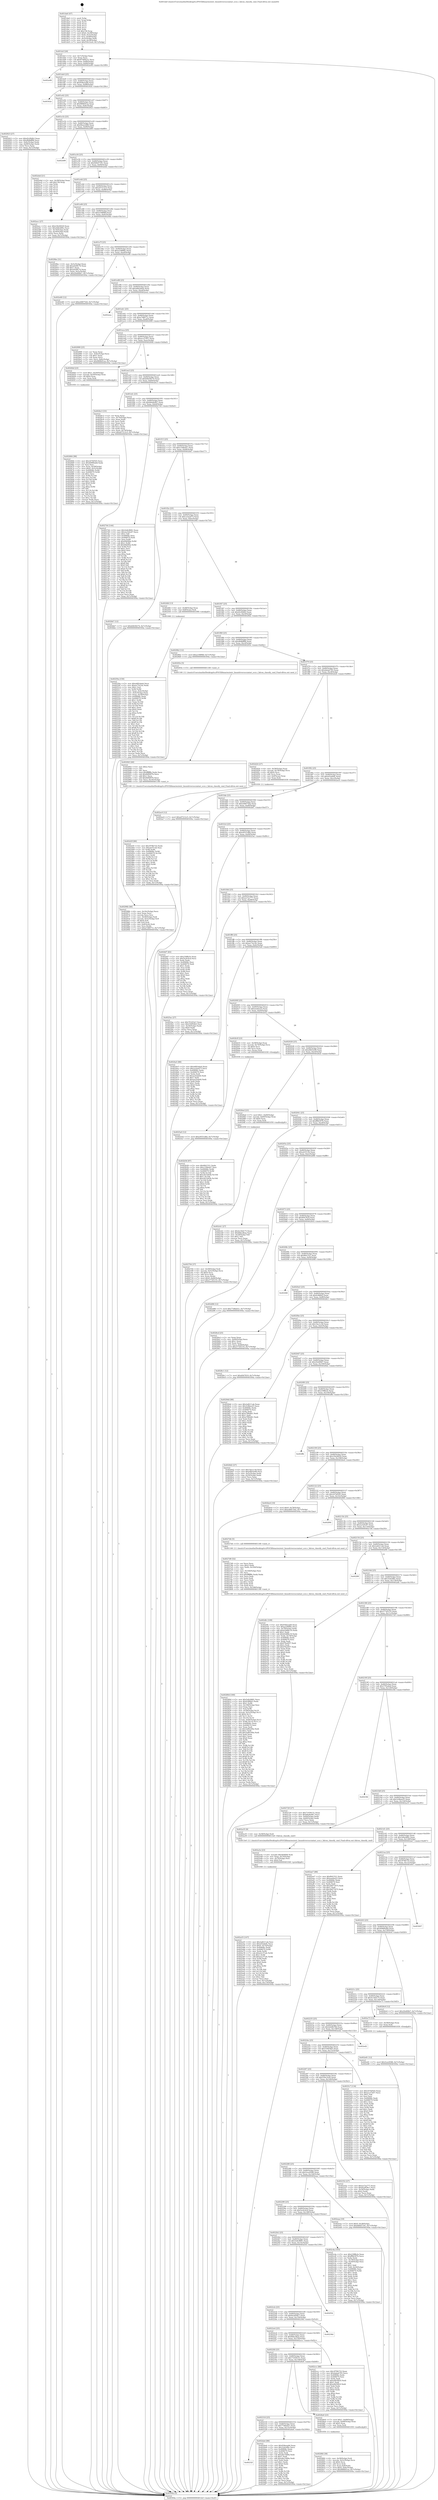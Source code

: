 digraph "0x401da0" {
  label = "0x401da0 (/mnt/c/Users/mathe/Desktop/tcc/POCII/binaries/extr_linuxdriversscsiatari_scsi.c_falcon_classify_cmd_Final-ollvm.out::main(0))"
  labelloc = "t"
  node[shape=record]

  Entry [label="",width=0.3,height=0.3,shape=circle,fillcolor=black,style=filled]
  "0x401dcf" [label="{
     0x401dcf [26]\l
     | [instrs]\l
     &nbsp;&nbsp;0x401dcf \<+3\>: mov -0x7c(%rbp),%eax\l
     &nbsp;&nbsp;0x401dd2 \<+2\>: mov %eax,%ecx\l
     &nbsp;&nbsp;0x401dd4 \<+6\>: sub $0x87d08231,%ecx\l
     &nbsp;&nbsp;0x401dda \<+3\>: mov %eax,-0x80(%rbp)\l
     &nbsp;&nbsp;0x401ddd \<+6\>: mov %ecx,-0x84(%rbp)\l
     &nbsp;&nbsp;0x401de3 \<+6\>: je 0000000000402e99 \<main+0x10f9\>\l
  }"]
  "0x402e99" [label="{
     0x402e99\l
  }", style=dashed]
  "0x401de9" [label="{
     0x401de9 [25]\l
     | [instrs]\l
     &nbsp;&nbsp;0x401de9 \<+5\>: jmp 0000000000401dee \<main+0x4e\>\l
     &nbsp;&nbsp;0x401dee \<+3\>: mov -0x80(%rbp),%eax\l
     &nbsp;&nbsp;0x401df1 \<+5\>: sub $0x936eeab6,%eax\l
     &nbsp;&nbsp;0x401df6 \<+6\>: mov %eax,-0x88(%rbp)\l
     &nbsp;&nbsp;0x401dfc \<+6\>: je 000000000040302e \<main+0x128e\>\l
  }"]
  Exit [label="",width=0.3,height=0.3,shape=circle,fillcolor=black,style=filled,peripheries=2]
  "0x40302e" [label="{
     0x40302e\l
  }", style=dashed]
  "0x401e02" [label="{
     0x401e02 [25]\l
     | [instrs]\l
     &nbsp;&nbsp;0x401e02 \<+5\>: jmp 0000000000401e07 \<main+0x67\>\l
     &nbsp;&nbsp;0x401e07 \<+3\>: mov -0x80(%rbp),%eax\l
     &nbsp;&nbsp;0x401e0a \<+5\>: sub $0x989b91ea,%eax\l
     &nbsp;&nbsp;0x401e0f \<+6\>: mov %eax,-0x8c(%rbp)\l
     &nbsp;&nbsp;0x401e15 \<+6\>: je 0000000000402923 \<main+0xb83\>\l
  }"]
  "0x402e81" [label="{
     0x402e81 [12]\l
     | [instrs]\l
     &nbsp;&nbsp;0x402e81 \<+7\>: movl $0x5cec6586,-0x7c(%rbp)\l
     &nbsp;&nbsp;0x402e88 \<+5\>: jmp 000000000040304a \<main+0x12aa\>\l
  }"]
  "0x402923" [label="{
     0x402923 [27]\l
     | [instrs]\l
     &nbsp;&nbsp;0x402923 \<+5\>: mov $0xd2cf0db2,%eax\l
     &nbsp;&nbsp;0x402928 \<+5\>: mov $0xd6dbff9b,%ecx\l
     &nbsp;&nbsp;0x40292d \<+3\>: mov -0x6c(%rbp),%edx\l
     &nbsp;&nbsp;0x402930 \<+3\>: cmp -0x68(%rbp),%edx\l
     &nbsp;&nbsp;0x402933 \<+3\>: cmovl %ecx,%eax\l
     &nbsp;&nbsp;0x402936 \<+3\>: mov %eax,-0x7c(%rbp)\l
     &nbsp;&nbsp;0x402939 \<+5\>: jmp 000000000040304a \<main+0x12aa\>\l
  }"]
  "0x401e1b" [label="{
     0x401e1b [25]\l
     | [instrs]\l
     &nbsp;&nbsp;0x401e1b \<+5\>: jmp 0000000000401e20 \<main+0x80\>\l
     &nbsp;&nbsp;0x401e20 \<+3\>: mov -0x80(%rbp),%eax\l
     &nbsp;&nbsp;0x401e23 \<+5\>: sub $0x9bee2498,%eax\l
     &nbsp;&nbsp;0x401e28 \<+6\>: mov %eax,-0x90(%rbp)\l
     &nbsp;&nbsp;0x401e2e \<+6\>: je 0000000000402499 \<main+0x6f9\>\l
  }"]
  "0x40232f" [label="{
     0x40232f\l
  }", style=dashed]
  "0x402499" [label="{
     0x402499\l
  }", style=dashed]
  "0x401e34" [label="{
     0x401e34 [25]\l
     | [instrs]\l
     &nbsp;&nbsp;0x401e34 \<+5\>: jmp 0000000000401e39 \<main+0x99\>\l
     &nbsp;&nbsp;0x401e39 \<+3\>: mov -0x80(%rbp),%eax\l
     &nbsp;&nbsp;0x401e3c \<+5\>: sub $0x9d0d7181,%eax\l
     &nbsp;&nbsp;0x401e41 \<+6\>: mov %eax,-0x94(%rbp)\l
     &nbsp;&nbsp;0x401e47 \<+6\>: je 0000000000402ebd \<main+0x111d\>\l
  }"]
  "0x402da4" [label="{
     0x402da4 [88]\l
     | [instrs]\l
     &nbsp;&nbsp;0x402da4 \<+5\>: mov $0x936eeab6,%eax\l
     &nbsp;&nbsp;0x402da9 \<+5\>: mov $0x32dcbfbc,%ecx\l
     &nbsp;&nbsp;0x402dae \<+7\>: mov 0x40606c,%edx\l
     &nbsp;&nbsp;0x402db5 \<+7\>: mov 0x406070,%esi\l
     &nbsp;&nbsp;0x402dbc \<+2\>: mov %edx,%edi\l
     &nbsp;&nbsp;0x402dbe \<+6\>: sub $0xa6e19d9a,%edi\l
     &nbsp;&nbsp;0x402dc4 \<+3\>: sub $0x1,%edi\l
     &nbsp;&nbsp;0x402dc7 \<+6\>: add $0xa6e19d9a,%edi\l
     &nbsp;&nbsp;0x402dcd \<+3\>: imul %edi,%edx\l
     &nbsp;&nbsp;0x402dd0 \<+3\>: and $0x1,%edx\l
     &nbsp;&nbsp;0x402dd3 \<+3\>: cmp $0x0,%edx\l
     &nbsp;&nbsp;0x402dd6 \<+4\>: sete %r8b\l
     &nbsp;&nbsp;0x402dda \<+3\>: cmp $0xa,%esi\l
     &nbsp;&nbsp;0x402ddd \<+4\>: setl %r9b\l
     &nbsp;&nbsp;0x402de1 \<+3\>: mov %r8b,%r10b\l
     &nbsp;&nbsp;0x402de4 \<+3\>: and %r9b,%r10b\l
     &nbsp;&nbsp;0x402de7 \<+3\>: xor %r9b,%r8b\l
     &nbsp;&nbsp;0x402dea \<+3\>: or %r8b,%r10b\l
     &nbsp;&nbsp;0x402ded \<+4\>: test $0x1,%r10b\l
     &nbsp;&nbsp;0x402df1 \<+3\>: cmovne %ecx,%eax\l
     &nbsp;&nbsp;0x402df4 \<+3\>: mov %eax,-0x7c(%rbp)\l
     &nbsp;&nbsp;0x402df7 \<+5\>: jmp 000000000040304a \<main+0x12aa\>\l
  }"]
  "0x402ebd" [label="{
     0x402ebd [21]\l
     | [instrs]\l
     &nbsp;&nbsp;0x402ebd \<+3\>: mov -0x38(%rbp),%eax\l
     &nbsp;&nbsp;0x402ec0 \<+7\>: add $0x158,%rsp\l
     &nbsp;&nbsp;0x402ec7 \<+1\>: pop %rbx\l
     &nbsp;&nbsp;0x402ec8 \<+2\>: pop %r12\l
     &nbsp;&nbsp;0x402eca \<+2\>: pop %r13\l
     &nbsp;&nbsp;0x402ecc \<+2\>: pop %r14\l
     &nbsp;&nbsp;0x402ece \<+2\>: pop %r15\l
     &nbsp;&nbsp;0x402ed0 \<+1\>: pop %rbp\l
     &nbsp;&nbsp;0x402ed1 \<+1\>: ret\l
  }"]
  "0x401e4d" [label="{
     0x401e4d [25]\l
     | [instrs]\l
     &nbsp;&nbsp;0x401e4d \<+5\>: jmp 0000000000401e52 \<main+0xb2\>\l
     &nbsp;&nbsp;0x401e52 \<+3\>: mov -0x80(%rbp),%eax\l
     &nbsp;&nbsp;0x401e55 \<+5\>: sub $0xa07212c5,%eax\l
     &nbsp;&nbsp;0x401e5a \<+6\>: mov %eax,-0x98(%rbp)\l
     &nbsp;&nbsp;0x401e60 \<+6\>: je 0000000000402acc \<main+0xd2c\>\l
  }"]
  "0x402d3f" [label="{
     0x402d3f [89]\l
     | [instrs]\l
     &nbsp;&nbsp;0x402d3f \<+5\>: mov $0x3f78b732,%edx\l
     &nbsp;&nbsp;0x402d44 \<+5\>: mov $0xa43512b,%esi\l
     &nbsp;&nbsp;0x402d49 \<+3\>: xor %r8d,%r8d\l
     &nbsp;&nbsp;0x402d4c \<+8\>: mov 0x40606c,%r9d\l
     &nbsp;&nbsp;0x402d54 \<+8\>: mov 0x406070,%r10d\l
     &nbsp;&nbsp;0x402d5c \<+4\>: sub $0x1,%r8d\l
     &nbsp;&nbsp;0x402d60 \<+3\>: mov %r9d,%r11d\l
     &nbsp;&nbsp;0x402d63 \<+3\>: add %r8d,%r11d\l
     &nbsp;&nbsp;0x402d66 \<+4\>: imul %r11d,%r9d\l
     &nbsp;&nbsp;0x402d6a \<+4\>: and $0x1,%r9d\l
     &nbsp;&nbsp;0x402d6e \<+4\>: cmp $0x0,%r9d\l
     &nbsp;&nbsp;0x402d72 \<+3\>: sete %bl\l
     &nbsp;&nbsp;0x402d75 \<+4\>: cmp $0xa,%r10d\l
     &nbsp;&nbsp;0x402d79 \<+4\>: setl %r14b\l
     &nbsp;&nbsp;0x402d7d \<+3\>: mov %bl,%r15b\l
     &nbsp;&nbsp;0x402d80 \<+3\>: and %r14b,%r15b\l
     &nbsp;&nbsp;0x402d83 \<+3\>: xor %r14b,%bl\l
     &nbsp;&nbsp;0x402d86 \<+3\>: or %bl,%r15b\l
     &nbsp;&nbsp;0x402d89 \<+4\>: test $0x1,%r15b\l
     &nbsp;&nbsp;0x402d8d \<+3\>: cmovne %esi,%edx\l
     &nbsp;&nbsp;0x402d90 \<+3\>: mov %edx,-0x7c(%rbp)\l
     &nbsp;&nbsp;0x402d93 \<+5\>: jmp 000000000040304a \<main+0x12aa\>\l
  }"]
  "0x402acc" [label="{
     0x402acc [27]\l
     | [instrs]\l
     &nbsp;&nbsp;0x402acc \<+5\>: mov $0x23b26029,%eax\l
     &nbsp;&nbsp;0x402ad1 \<+5\>: mov $0x3d4e480c,%ecx\l
     &nbsp;&nbsp;0x402ad6 \<+3\>: mov -0x74(%rbp),%edx\l
     &nbsp;&nbsp;0x402ad9 \<+3\>: cmp -0x50(%rbp),%edx\l
     &nbsp;&nbsp;0x402adc \<+3\>: cmovl %ecx,%eax\l
     &nbsp;&nbsp;0x402adf \<+3\>: mov %eax,-0x7c(%rbp)\l
     &nbsp;&nbsp;0x402ae2 \<+5\>: jmp 000000000040304a \<main+0x12aa\>\l
  }"]
  "0x401e66" [label="{
     0x401e66 [25]\l
     | [instrs]\l
     &nbsp;&nbsp;0x401e66 \<+5\>: jmp 0000000000401e6b \<main+0xcb\>\l
     &nbsp;&nbsp;0x401e6b \<+3\>: mov -0x80(%rbp),%eax\l
     &nbsp;&nbsp;0x401e6e \<+5\>: sub $0xa108f9bf,%eax\l
     &nbsp;&nbsp;0x401e73 \<+6\>: mov %eax,-0x9c(%rbp)\l
     &nbsp;&nbsp;0x401e79 \<+6\>: je 00000000004029be \<main+0xc1e\>\l
  }"]
  "0x402b56" [label="{
     0x402b56 [97]\l
     | [instrs]\l
     &nbsp;&nbsp;0x402b56 \<+5\>: mov $0xf641521,%edx\l
     &nbsp;&nbsp;0x402b5b \<+5\>: mov $0xc338eeb7,%esi\l
     &nbsp;&nbsp;0x402b60 \<+8\>: mov 0x40606c,%r8d\l
     &nbsp;&nbsp;0x402b68 \<+8\>: mov 0x406070,%r9d\l
     &nbsp;&nbsp;0x402b70 \<+3\>: mov %r8d,%r10d\l
     &nbsp;&nbsp;0x402b73 \<+7\>: add $0xc621b93b,%r10d\l
     &nbsp;&nbsp;0x402b7a \<+4\>: sub $0x1,%r10d\l
     &nbsp;&nbsp;0x402b7e \<+7\>: sub $0xc621b93b,%r10d\l
     &nbsp;&nbsp;0x402b85 \<+4\>: imul %r10d,%r8d\l
     &nbsp;&nbsp;0x402b89 \<+4\>: and $0x1,%r8d\l
     &nbsp;&nbsp;0x402b8d \<+4\>: cmp $0x0,%r8d\l
     &nbsp;&nbsp;0x402b91 \<+4\>: sete %r11b\l
     &nbsp;&nbsp;0x402b95 \<+4\>: cmp $0xa,%r9d\l
     &nbsp;&nbsp;0x402b99 \<+3\>: setl %bl\l
     &nbsp;&nbsp;0x402b9c \<+3\>: mov %r11b,%r14b\l
     &nbsp;&nbsp;0x402b9f \<+3\>: and %bl,%r14b\l
     &nbsp;&nbsp;0x402ba2 \<+3\>: xor %bl,%r11b\l
     &nbsp;&nbsp;0x402ba5 \<+3\>: or %r11b,%r14b\l
     &nbsp;&nbsp;0x402ba8 \<+4\>: test $0x1,%r14b\l
     &nbsp;&nbsp;0x402bac \<+3\>: cmovne %esi,%edx\l
     &nbsp;&nbsp;0x402baf \<+3\>: mov %edx,-0x7c(%rbp)\l
     &nbsp;&nbsp;0x402bb2 \<+5\>: jmp 000000000040304a \<main+0x12aa\>\l
  }"]
  "0x4029be" [label="{
     0x4029be [31]\l
     | [instrs]\l
     &nbsp;&nbsp;0x4029be \<+3\>: mov -0x5c(%rbp),%eax\l
     &nbsp;&nbsp;0x4029c1 \<+5\>: add $0xa029fc74,%eax\l
     &nbsp;&nbsp;0x4029c6 \<+3\>: add $0x1,%eax\l
     &nbsp;&nbsp;0x4029c9 \<+5\>: sub $0xa029fc74,%eax\l
     &nbsp;&nbsp;0x4029ce \<+3\>: mov %eax,-0x5c(%rbp)\l
     &nbsp;&nbsp;0x4029d1 \<+7\>: movl $0x20e6f4b7,-0x7c(%rbp)\l
     &nbsp;&nbsp;0x4029d8 \<+5\>: jmp 000000000040304a \<main+0x12aa\>\l
  }"]
  "0x401e7f" [label="{
     0x401e7f [25]\l
     | [instrs]\l
     &nbsp;&nbsp;0x401e7f \<+5\>: jmp 0000000000401e84 \<main+0xe4\>\l
     &nbsp;&nbsp;0x401e84 \<+3\>: mov -0x80(%rbp),%eax\l
     &nbsp;&nbsp;0x401e87 \<+5\>: sub $0xa2366fbc,%eax\l
     &nbsp;&nbsp;0x401e8c \<+6\>: mov %eax,-0xa0(%rbp)\l
     &nbsp;&nbsp;0x401e92 \<+6\>: je 0000000000402e69 \<main+0x10c9\>\l
  }"]
  "0x402a55" [label="{
     0x402a55 [107]\l
     | [instrs]\l
     &nbsp;&nbsp;0x402a55 \<+5\>: mov $0x2a8211ab,%esi\l
     &nbsp;&nbsp;0x402a5a \<+5\>: mov $0xe03afe8c,%ecx\l
     &nbsp;&nbsp;0x402a5f \<+7\>: movl $0x0,-0x74(%rbp)\l
     &nbsp;&nbsp;0x402a66 \<+7\>: mov 0x40606c,%edx\l
     &nbsp;&nbsp;0x402a6d \<+8\>: mov 0x406070,%r8d\l
     &nbsp;&nbsp;0x402a75 \<+3\>: mov %edx,%r9d\l
     &nbsp;&nbsp;0x402a78 \<+7\>: sub $0xe2c37cdc,%r9d\l
     &nbsp;&nbsp;0x402a7f \<+4\>: sub $0x1,%r9d\l
     &nbsp;&nbsp;0x402a83 \<+7\>: add $0xe2c37cdc,%r9d\l
     &nbsp;&nbsp;0x402a8a \<+4\>: imul %r9d,%edx\l
     &nbsp;&nbsp;0x402a8e \<+3\>: and $0x1,%edx\l
     &nbsp;&nbsp;0x402a91 \<+3\>: cmp $0x0,%edx\l
     &nbsp;&nbsp;0x402a94 \<+4\>: sete %r10b\l
     &nbsp;&nbsp;0x402a98 \<+4\>: cmp $0xa,%r8d\l
     &nbsp;&nbsp;0x402a9c \<+4\>: setl %r11b\l
     &nbsp;&nbsp;0x402aa0 \<+3\>: mov %r10b,%bl\l
     &nbsp;&nbsp;0x402aa3 \<+3\>: and %r11b,%bl\l
     &nbsp;&nbsp;0x402aa6 \<+3\>: xor %r11b,%r10b\l
     &nbsp;&nbsp;0x402aa9 \<+3\>: or %r10b,%bl\l
     &nbsp;&nbsp;0x402aac \<+3\>: test $0x1,%bl\l
     &nbsp;&nbsp;0x402aaf \<+3\>: cmovne %ecx,%esi\l
     &nbsp;&nbsp;0x402ab2 \<+3\>: mov %esi,-0x7c(%rbp)\l
     &nbsp;&nbsp;0x402ab5 \<+6\>: mov %eax,-0x170(%rbp)\l
     &nbsp;&nbsp;0x402abb \<+5\>: jmp 000000000040304a \<main+0x12aa\>\l
  }"]
  "0x402e69" [label="{
     0x402e69 [12]\l
     | [instrs]\l
     &nbsp;&nbsp;0x402e69 \<+7\>: movl $0xe46675d2,-0x7c(%rbp)\l
     &nbsp;&nbsp;0x402e70 \<+5\>: jmp 000000000040304a \<main+0x12aa\>\l
  }"]
  "0x401e98" [label="{
     0x401e98 [25]\l
     | [instrs]\l
     &nbsp;&nbsp;0x401e98 \<+5\>: jmp 0000000000401e9d \<main+0xfd\>\l
     &nbsp;&nbsp;0x401e9d \<+3\>: mov -0x80(%rbp),%eax\l
     &nbsp;&nbsp;0x401ea0 \<+5\>: sub $0xa682abeb,%eax\l
     &nbsp;&nbsp;0x401ea5 \<+6\>: mov %eax,-0xa4(%rbp)\l
     &nbsp;&nbsp;0x401eab \<+6\>: je 0000000000402eea \<main+0x114a\>\l
  }"]
  "0x402a3e" [label="{
     0x402a3e [23]\l
     | [instrs]\l
     &nbsp;&nbsp;0x402a3e \<+10\>: movabs $0x4040b6,%rdi\l
     &nbsp;&nbsp;0x402a48 \<+3\>: mov %eax,-0x70(%rbp)\l
     &nbsp;&nbsp;0x402a4b \<+3\>: mov -0x70(%rbp),%esi\l
     &nbsp;&nbsp;0x402a4e \<+2\>: mov $0x0,%al\l
     &nbsp;&nbsp;0x402a50 \<+5\>: call 0000000000401040 \<printf@plt\>\l
     | [calls]\l
     &nbsp;&nbsp;0x401040 \{1\} (unknown)\l
  }"]
  "0x402eea" [label="{
     0x402eea\l
  }", style=dashed]
  "0x401eb1" [label="{
     0x401eb1 [25]\l
     | [instrs]\l
     &nbsp;&nbsp;0x401eb1 \<+5\>: jmp 0000000000401eb6 \<main+0x116\>\l
     &nbsp;&nbsp;0x401eb6 \<+3\>: mov -0x80(%rbp),%eax\l
     &nbsp;&nbsp;0x401eb9 \<+5\>: sub $0xa7d8071c,%eax\l
     &nbsp;&nbsp;0x401ebe \<+6\>: mov %eax,-0xa8(%rbp)\l
     &nbsp;&nbsp;0x401ec4 \<+6\>: je 0000000000402999 \<main+0xbf9\>\l
  }"]
  "0x40296b" [label="{
     0x40296b [46]\l
     | [instrs]\l
     &nbsp;&nbsp;0x40296b \<+6\>: mov -0x16c(%rbp),%ecx\l
     &nbsp;&nbsp;0x402971 \<+3\>: imul %eax,%ecx\l
     &nbsp;&nbsp;0x402974 \<+3\>: movslq %ecx,%rsi\l
     &nbsp;&nbsp;0x402977 \<+4\>: mov -0x58(%rbp),%rdi\l
     &nbsp;&nbsp;0x40297b \<+4\>: movslq -0x5c(%rbp),%r8\l
     &nbsp;&nbsp;0x40297f \<+4\>: shl $0x4,%r8\l
     &nbsp;&nbsp;0x402983 \<+3\>: add %r8,%rdi\l
     &nbsp;&nbsp;0x402986 \<+4\>: mov 0x8(%rdi),%rdi\l
     &nbsp;&nbsp;0x40298a \<+3\>: mov %rsi,(%rdi)\l
     &nbsp;&nbsp;0x40298d \<+7\>: movl $0xa7d8071c,-0x7c(%rbp)\l
     &nbsp;&nbsp;0x402994 \<+5\>: jmp 000000000040304a \<main+0x12aa\>\l
  }"]
  "0x402999" [label="{
     0x402999 [25]\l
     | [instrs]\l
     &nbsp;&nbsp;0x402999 \<+2\>: xor %eax,%eax\l
     &nbsp;&nbsp;0x40299b \<+3\>: mov -0x6c(%rbp),%ecx\l
     &nbsp;&nbsp;0x40299e \<+3\>: sub $0x1,%eax\l
     &nbsp;&nbsp;0x4029a1 \<+2\>: sub %eax,%ecx\l
     &nbsp;&nbsp;0x4029a3 \<+3\>: mov %ecx,-0x6c(%rbp)\l
     &nbsp;&nbsp;0x4029a6 \<+7\>: movl $0x989b91ea,-0x7c(%rbp)\l
     &nbsp;&nbsp;0x4029ad \<+5\>: jmp 000000000040304a \<main+0x12aa\>\l
  }"]
  "0x401eca" [label="{
     0x401eca [25]\l
     | [instrs]\l
     &nbsp;&nbsp;0x401eca \<+5\>: jmp 0000000000401ecf \<main+0x12f\>\l
     &nbsp;&nbsp;0x401ecf \<+3\>: mov -0x80(%rbp),%eax\l
     &nbsp;&nbsp;0x401ed2 \<+5\>: sub $0xacc27d57,%eax\l
     &nbsp;&nbsp;0x401ed7 \<+6\>: mov %eax,-0xac(%rbp)\l
     &nbsp;&nbsp;0x401edd \<+6\>: je 000000000040264d \<main+0x8ad\>\l
  }"]
  "0x402943" [label="{
     0x402943 [40]\l
     | [instrs]\l
     &nbsp;&nbsp;0x402943 \<+5\>: mov $0x2,%ecx\l
     &nbsp;&nbsp;0x402948 \<+1\>: cltd\l
     &nbsp;&nbsp;0x402949 \<+2\>: idiv %ecx\l
     &nbsp;&nbsp;0x40294b \<+6\>: imul $0xfffffffe,%edx,%ecx\l
     &nbsp;&nbsp;0x402951 \<+6\>: sub $0x8df49f7b,%ecx\l
     &nbsp;&nbsp;0x402957 \<+3\>: add $0x1,%ecx\l
     &nbsp;&nbsp;0x40295a \<+6\>: add $0x8df49f7b,%ecx\l
     &nbsp;&nbsp;0x402960 \<+6\>: mov %ecx,-0x16c(%rbp)\l
     &nbsp;&nbsp;0x402966 \<+5\>: call 0000000000401160 \<next_i\>\l
     | [calls]\l
     &nbsp;&nbsp;0x401160 \{1\} (/mnt/c/Users/mathe/Desktop/tcc/POCII/binaries/extr_linuxdriversscsiatari_scsi.c_falcon_classify_cmd_Final-ollvm.out::next_i)\l
  }"]
  "0x40264d" [label="{
     0x40264d [23]\l
     | [instrs]\l
     &nbsp;&nbsp;0x40264d \<+7\>: movl $0x1,-0x50(%rbp)\l
     &nbsp;&nbsp;0x402654 \<+4\>: movslq -0x50(%rbp),%rax\l
     &nbsp;&nbsp;0x402658 \<+4\>: shl $0x4,%rax\l
     &nbsp;&nbsp;0x40265c \<+3\>: mov %rax,%rdi\l
     &nbsp;&nbsp;0x40265f \<+5\>: call 0000000000401050 \<malloc@plt\>\l
     | [calls]\l
     &nbsp;&nbsp;0x401050 \{1\} (unknown)\l
  }"]
  "0x401ee3" [label="{
     0x401ee3 [25]\l
     | [instrs]\l
     &nbsp;&nbsp;0x401ee3 \<+5\>: jmp 0000000000401ee8 \<main+0x148\>\l
     &nbsp;&nbsp;0x401ee8 \<+3\>: mov -0x80(%rbp),%eax\l
     &nbsp;&nbsp;0x401eeb \<+5\>: sub $0xb0b58274,%eax\l
     &nbsp;&nbsp;0x401ef0 \<+6\>: mov %eax,-0xb0(%rbp)\l
     &nbsp;&nbsp;0x401ef6 \<+6\>: je 0000000000402bc3 \<main+0xe23\>\l
  }"]
  "0x4028fd" [label="{
     0x4028fd [38]\l
     | [instrs]\l
     &nbsp;&nbsp;0x4028fd \<+4\>: mov -0x58(%rbp),%rdi\l
     &nbsp;&nbsp;0x402901 \<+4\>: movslq -0x5c(%rbp),%rcx\l
     &nbsp;&nbsp;0x402905 \<+4\>: shl $0x4,%rcx\l
     &nbsp;&nbsp;0x402909 \<+3\>: add %rcx,%rdi\l
     &nbsp;&nbsp;0x40290c \<+4\>: mov %rax,0x8(%rdi)\l
     &nbsp;&nbsp;0x402910 \<+7\>: movl $0x0,-0x6c(%rbp)\l
     &nbsp;&nbsp;0x402917 \<+7\>: movl $0x989b91ea,-0x7c(%rbp)\l
     &nbsp;&nbsp;0x40291e \<+5\>: jmp 000000000040304a \<main+0x12aa\>\l
  }"]
  "0x402bc3" [label="{
     0x402bc3 [33]\l
     | [instrs]\l
     &nbsp;&nbsp;0x402bc3 \<+2\>: xor %eax,%eax\l
     &nbsp;&nbsp;0x402bc5 \<+3\>: mov -0x74(%rbp),%ecx\l
     &nbsp;&nbsp;0x402bc8 \<+2\>: mov %eax,%edx\l
     &nbsp;&nbsp;0x402bca \<+2\>: sub %ecx,%edx\l
     &nbsp;&nbsp;0x402bcc \<+2\>: mov %eax,%ecx\l
     &nbsp;&nbsp;0x402bce \<+3\>: sub $0x1,%ecx\l
     &nbsp;&nbsp;0x402bd1 \<+2\>: add %ecx,%edx\l
     &nbsp;&nbsp;0x402bd3 \<+2\>: sub %edx,%eax\l
     &nbsp;&nbsp;0x402bd5 \<+3\>: mov %eax,-0x74(%rbp)\l
     &nbsp;&nbsp;0x402bd8 \<+7\>: movl $0xa07212c5,-0x7c(%rbp)\l
     &nbsp;&nbsp;0x402bdf \<+5\>: jmp 000000000040304a \<main+0x12aa\>\l
  }"]
  "0x401efc" [label="{
     0x401efc [25]\l
     | [instrs]\l
     &nbsp;&nbsp;0x401efc \<+5\>: jmp 0000000000401f01 \<main+0x161\>\l
     &nbsp;&nbsp;0x401f01 \<+3\>: mov -0x80(%rbp),%eax\l
     &nbsp;&nbsp;0x401f04 \<+5\>: sub $0xb6e8e9b7,%eax\l
     &nbsp;&nbsp;0x401f09 \<+6\>: mov %eax,-0xb4(%rbp)\l
     &nbsp;&nbsp;0x401f0f \<+6\>: je 0000000000402744 \<main+0x9a4\>\l
  }"]
  "0x402316" [label="{
     0x402316 [25]\l
     | [instrs]\l
     &nbsp;&nbsp;0x402316 \<+5\>: jmp 000000000040231b \<main+0x57b\>\l
     &nbsp;&nbsp;0x40231b \<+3\>: mov -0x80(%rbp),%eax\l
     &nbsp;&nbsp;0x40231e \<+5\>: sub $0x77d9a021,%eax\l
     &nbsp;&nbsp;0x402323 \<+6\>: mov %eax,-0x15c(%rbp)\l
     &nbsp;&nbsp;0x402329 \<+6\>: je 0000000000402da4 \<main+0x1004\>\l
  }"]
  "0x402744" [label="{
     0x402744 [144]\l
     | [instrs]\l
     &nbsp;&nbsp;0x402744 \<+5\>: mov $0x5e8c9681,%eax\l
     &nbsp;&nbsp;0x402749 \<+5\>: mov $0x2a320c67,%ecx\l
     &nbsp;&nbsp;0x40274e \<+2\>: mov $0x1,%dl\l
     &nbsp;&nbsp;0x402750 \<+7\>: mov 0x40606c,%esi\l
     &nbsp;&nbsp;0x402757 \<+7\>: mov 0x406070,%edi\l
     &nbsp;&nbsp;0x40275e \<+3\>: mov %esi,%r8d\l
     &nbsp;&nbsp;0x402761 \<+7\>: sub $0x64bf4ba,%r8d\l
     &nbsp;&nbsp;0x402768 \<+4\>: sub $0x1,%r8d\l
     &nbsp;&nbsp;0x40276c \<+7\>: add $0x64bf4ba,%r8d\l
     &nbsp;&nbsp;0x402773 \<+4\>: imul %r8d,%esi\l
     &nbsp;&nbsp;0x402777 \<+3\>: and $0x1,%esi\l
     &nbsp;&nbsp;0x40277a \<+3\>: cmp $0x0,%esi\l
     &nbsp;&nbsp;0x40277d \<+4\>: sete %r9b\l
     &nbsp;&nbsp;0x402781 \<+3\>: cmp $0xa,%edi\l
     &nbsp;&nbsp;0x402784 \<+4\>: setl %r10b\l
     &nbsp;&nbsp;0x402788 \<+3\>: mov %r9b,%r11b\l
     &nbsp;&nbsp;0x40278b \<+4\>: xor $0xff,%r11b\l
     &nbsp;&nbsp;0x40278f \<+3\>: mov %r10b,%bl\l
     &nbsp;&nbsp;0x402792 \<+3\>: xor $0xff,%bl\l
     &nbsp;&nbsp;0x402795 \<+3\>: xor $0x0,%dl\l
     &nbsp;&nbsp;0x402798 \<+3\>: mov %r11b,%r14b\l
     &nbsp;&nbsp;0x40279b \<+4\>: and $0x0,%r14b\l
     &nbsp;&nbsp;0x40279f \<+3\>: and %dl,%r9b\l
     &nbsp;&nbsp;0x4027a2 \<+3\>: mov %bl,%r15b\l
     &nbsp;&nbsp;0x4027a5 \<+4\>: and $0x0,%r15b\l
     &nbsp;&nbsp;0x4027a9 \<+3\>: and %dl,%r10b\l
     &nbsp;&nbsp;0x4027ac \<+3\>: or %r9b,%r14b\l
     &nbsp;&nbsp;0x4027af \<+3\>: or %r10b,%r15b\l
     &nbsp;&nbsp;0x4027b2 \<+3\>: xor %r15b,%r14b\l
     &nbsp;&nbsp;0x4027b5 \<+3\>: or %bl,%r11b\l
     &nbsp;&nbsp;0x4027b8 \<+4\>: xor $0xff,%r11b\l
     &nbsp;&nbsp;0x4027bc \<+3\>: or $0x0,%dl\l
     &nbsp;&nbsp;0x4027bf \<+3\>: and %dl,%r11b\l
     &nbsp;&nbsp;0x4027c2 \<+3\>: or %r11b,%r14b\l
     &nbsp;&nbsp;0x4027c5 \<+4\>: test $0x1,%r14b\l
     &nbsp;&nbsp;0x4027c9 \<+3\>: cmovne %ecx,%eax\l
     &nbsp;&nbsp;0x4027cc \<+3\>: mov %eax,-0x7c(%rbp)\l
     &nbsp;&nbsp;0x4027cf \<+5\>: jmp 000000000040304a \<main+0x12aa\>\l
  }"]
  "0x401f15" [label="{
     0x401f15 [25]\l
     | [instrs]\l
     &nbsp;&nbsp;0x401f15 \<+5\>: jmp 0000000000401f1a \<main+0x17a\>\l
     &nbsp;&nbsp;0x401f1a \<+3\>: mov -0x80(%rbp),%eax\l
     &nbsp;&nbsp;0x401f1d \<+5\>: sub $0xc338eeb7,%eax\l
     &nbsp;&nbsp;0x401f22 \<+6\>: mov %eax,-0xb8(%rbp)\l
     &nbsp;&nbsp;0x401f28 \<+6\>: je 0000000000402bb7 \<main+0xe17\>\l
  }"]
  "0x4028e6" [label="{
     0x4028e6 [23]\l
     | [instrs]\l
     &nbsp;&nbsp;0x4028e6 \<+7\>: movl $0x1,-0x68(%rbp)\l
     &nbsp;&nbsp;0x4028ed \<+4\>: movslq -0x68(%rbp),%rax\l
     &nbsp;&nbsp;0x4028f1 \<+4\>: shl $0x3,%rax\l
     &nbsp;&nbsp;0x4028f5 \<+3\>: mov %rax,%rdi\l
     &nbsp;&nbsp;0x4028f8 \<+5\>: call 0000000000401050 \<malloc@plt\>\l
     | [calls]\l
     &nbsp;&nbsp;0x401050 \{1\} (unknown)\l
  }"]
  "0x402bb7" [label="{
     0x402bb7 [12]\l
     | [instrs]\l
     &nbsp;&nbsp;0x402bb7 \<+7\>: movl $0xb0b58274,-0x7c(%rbp)\l
     &nbsp;&nbsp;0x402bbe \<+5\>: jmp 000000000040304a \<main+0x12aa\>\l
  }"]
  "0x401f2e" [label="{
     0x401f2e [25]\l
     | [instrs]\l
     &nbsp;&nbsp;0x401f2e \<+5\>: jmp 0000000000401f33 \<main+0x193\>\l
     &nbsp;&nbsp;0x401f33 \<+3\>: mov -0x80(%rbp),%eax\l
     &nbsp;&nbsp;0x401f36 \<+5\>: sub $0xca3aa473,%eax\l
     &nbsp;&nbsp;0x401f3b \<+6\>: mov %eax,-0xbc(%rbp)\l
     &nbsp;&nbsp;0x401f41 \<+6\>: je 00000000004024fd \<main+0x75d\>\l
  }"]
  "0x4022fd" [label="{
     0x4022fd [25]\l
     | [instrs]\l
     &nbsp;&nbsp;0x4022fd \<+5\>: jmp 0000000000402302 \<main+0x562\>\l
     &nbsp;&nbsp;0x402302 \<+3\>: mov -0x80(%rbp),%eax\l
     &nbsp;&nbsp;0x402305 \<+5\>: sub $0x71058151,%eax\l
     &nbsp;&nbsp;0x40230a \<+6\>: mov %eax,-0x158(%rbp)\l
     &nbsp;&nbsp;0x402310 \<+6\>: je 00000000004028e6 \<main+0xb46\>\l
  }"]
  "0x4024fd" [label="{
     0x4024fd [13]\l
     | [instrs]\l
     &nbsp;&nbsp;0x4024fd \<+4\>: mov -0x48(%rbp),%rax\l
     &nbsp;&nbsp;0x402501 \<+4\>: mov 0x8(%rax),%rdi\l
     &nbsp;&nbsp;0x402505 \<+5\>: call 0000000000401060 \<atoi@plt\>\l
     | [calls]\l
     &nbsp;&nbsp;0x401060 \{1\} (unknown)\l
  }"]
  "0x401f47" [label="{
     0x401f47 [25]\l
     | [instrs]\l
     &nbsp;&nbsp;0x401f47 \<+5\>: jmp 0000000000401f4c \<main+0x1ac\>\l
     &nbsp;&nbsp;0x401f4c \<+3\>: mov -0x80(%rbp),%eax\l
     &nbsp;&nbsp;0x401f4f \<+5\>: sub $0xd2cf0db2,%eax\l
     &nbsp;&nbsp;0x401f54 \<+6\>: mov %eax,-0xc0(%rbp)\l
     &nbsp;&nbsp;0x401f5a \<+6\>: je 00000000004029b2 \<main+0xc12\>\l
  }"]
  "0x402ccc" [label="{
     0x402ccc [88]\l
     | [instrs]\l
     &nbsp;&nbsp;0x402ccc \<+5\>: mov $0x3f78b732,%eax\l
     &nbsp;&nbsp;0x402cd1 \<+5\>: mov $0xdabab793,%ecx\l
     &nbsp;&nbsp;0x402cd6 \<+7\>: mov 0x40606c,%edx\l
     &nbsp;&nbsp;0x402cdd \<+7\>: mov 0x406070,%esi\l
     &nbsp;&nbsp;0x402ce4 \<+2\>: mov %edx,%edi\l
     &nbsp;&nbsp;0x402ce6 \<+6\>: sub $0xe6b56fc0,%edi\l
     &nbsp;&nbsp;0x402cec \<+3\>: sub $0x1,%edi\l
     &nbsp;&nbsp;0x402cef \<+6\>: add $0xe6b56fc0,%edi\l
     &nbsp;&nbsp;0x402cf5 \<+3\>: imul %edi,%edx\l
     &nbsp;&nbsp;0x402cf8 \<+3\>: and $0x1,%edx\l
     &nbsp;&nbsp;0x402cfb \<+3\>: cmp $0x0,%edx\l
     &nbsp;&nbsp;0x402cfe \<+4\>: sete %r8b\l
     &nbsp;&nbsp;0x402d02 \<+3\>: cmp $0xa,%esi\l
     &nbsp;&nbsp;0x402d05 \<+4\>: setl %r9b\l
     &nbsp;&nbsp;0x402d09 \<+3\>: mov %r8b,%r10b\l
     &nbsp;&nbsp;0x402d0c \<+3\>: and %r9b,%r10b\l
     &nbsp;&nbsp;0x402d0f \<+3\>: xor %r9b,%r8b\l
     &nbsp;&nbsp;0x402d12 \<+3\>: or %r8b,%r10b\l
     &nbsp;&nbsp;0x402d15 \<+4\>: test $0x1,%r10b\l
     &nbsp;&nbsp;0x402d19 \<+3\>: cmovne %ecx,%eax\l
     &nbsp;&nbsp;0x402d1c \<+3\>: mov %eax,-0x7c(%rbp)\l
     &nbsp;&nbsp;0x402d1f \<+5\>: jmp 000000000040304a \<main+0x12aa\>\l
  }"]
  "0x4029b2" [label="{
     0x4029b2 [12]\l
     | [instrs]\l
     &nbsp;&nbsp;0x4029b2 \<+7\>: movl $0xa108f9bf,-0x7c(%rbp)\l
     &nbsp;&nbsp;0x4029b9 \<+5\>: jmp 000000000040304a \<main+0x12aa\>\l
  }"]
  "0x401f60" [label="{
     0x401f60 [25]\l
     | [instrs]\l
     &nbsp;&nbsp;0x401f60 \<+5\>: jmp 0000000000401f65 \<main+0x1c5\>\l
     &nbsp;&nbsp;0x401f65 \<+3\>: mov -0x80(%rbp),%eax\l
     &nbsp;&nbsp;0x401f68 \<+5\>: sub $0xd6dbff9b,%eax\l
     &nbsp;&nbsp;0x401f6d \<+6\>: mov %eax,-0xc4(%rbp)\l
     &nbsp;&nbsp;0x401f73 \<+6\>: je 000000000040293e \<main+0xb9e\>\l
  }"]
  "0x4022e4" [label="{
     0x4022e4 [25]\l
     | [instrs]\l
     &nbsp;&nbsp;0x4022e4 \<+5\>: jmp 00000000004022e9 \<main+0x549\>\l
     &nbsp;&nbsp;0x4022e9 \<+3\>: mov -0x80(%rbp),%eax\l
     &nbsp;&nbsp;0x4022ec \<+5\>: sub $0x6bbcdbaa,%eax\l
     &nbsp;&nbsp;0x4022f1 \<+6\>: mov %eax,-0x154(%rbp)\l
     &nbsp;&nbsp;0x4022f7 \<+6\>: je 0000000000402ccc \<main+0xf2c\>\l
  }"]
  "0x40293e" [label="{
     0x40293e [5]\l
     | [instrs]\l
     &nbsp;&nbsp;0x40293e \<+5\>: call 0000000000401160 \<next_i\>\l
     | [calls]\l
     &nbsp;&nbsp;0x401160 \{1\} (/mnt/c/Users/mathe/Desktop/tcc/POCII/binaries/extr_linuxdriversscsiatari_scsi.c_falcon_classify_cmd_Final-ollvm.out::next_i)\l
  }"]
  "0x401f79" [label="{
     0x401f79 [25]\l
     | [instrs]\l
     &nbsp;&nbsp;0x401f79 \<+5\>: jmp 0000000000401f7e \<main+0x1de\>\l
     &nbsp;&nbsp;0x401f7e \<+3\>: mov -0x80(%rbp),%eax\l
     &nbsp;&nbsp;0x401f81 \<+5\>: sub $0xdabab793,%eax\l
     &nbsp;&nbsp;0x401f86 \<+6\>: mov %eax,-0xc8(%rbp)\l
     &nbsp;&nbsp;0x401f8c \<+6\>: je 0000000000402d24 \<main+0xf84\>\l
  }"]
  "0x40236d" [label="{
     0x40236d\l
  }", style=dashed]
  "0x402d24" [label="{
     0x402d24 [27]\l
     | [instrs]\l
     &nbsp;&nbsp;0x402d24 \<+4\>: mov -0x58(%rbp),%rax\l
     &nbsp;&nbsp;0x402d28 \<+4\>: movslq -0x78(%rbp),%rcx\l
     &nbsp;&nbsp;0x402d2c \<+4\>: shl $0x4,%rcx\l
     &nbsp;&nbsp;0x402d30 \<+3\>: add %rcx,%rax\l
     &nbsp;&nbsp;0x402d33 \<+4\>: mov 0x8(%rax),%rax\l
     &nbsp;&nbsp;0x402d37 \<+3\>: mov %rax,%rdi\l
     &nbsp;&nbsp;0x402d3a \<+5\>: call 0000000000401030 \<free@plt\>\l
     | [calls]\l
     &nbsp;&nbsp;0x401030 \{1\} (unknown)\l
  }"]
  "0x401f92" [label="{
     0x401f92 [25]\l
     | [instrs]\l
     &nbsp;&nbsp;0x401f92 \<+5\>: jmp 0000000000401f97 \<main+0x1f7\>\l
     &nbsp;&nbsp;0x401f97 \<+3\>: mov -0x80(%rbp),%eax\l
     &nbsp;&nbsp;0x401f9a \<+5\>: sub $0xe03afe8c,%eax\l
     &nbsp;&nbsp;0x401f9f \<+6\>: mov %eax,-0xcc(%rbp)\l
     &nbsp;&nbsp;0x401fa5 \<+6\>: je 0000000000402ac0 \<main+0xd20\>\l
  }"]
  "0x4022cb" [label="{
     0x4022cb [25]\l
     | [instrs]\l
     &nbsp;&nbsp;0x4022cb \<+5\>: jmp 00000000004022d0 \<main+0x530\>\l
     &nbsp;&nbsp;0x4022d0 \<+3\>: mov -0x80(%rbp),%eax\l
     &nbsp;&nbsp;0x4022d3 \<+5\>: sub $0x6a2858c7,%eax\l
     &nbsp;&nbsp;0x4022d8 \<+6\>: mov %eax,-0x150(%rbp)\l
     &nbsp;&nbsp;0x4022de \<+6\>: je 000000000040236d \<main+0x5cd\>\l
  }"]
  "0x402ac0" [label="{
     0x402ac0 [12]\l
     | [instrs]\l
     &nbsp;&nbsp;0x402ac0 \<+7\>: movl $0xa07212c5,-0x7c(%rbp)\l
     &nbsp;&nbsp;0x402ac7 \<+5\>: jmp 000000000040304a \<main+0x12aa\>\l
  }"]
  "0x401fab" [label="{
     0x401fab [25]\l
     | [instrs]\l
     &nbsp;&nbsp;0x401fab \<+5\>: jmp 0000000000401fb0 \<main+0x210\>\l
     &nbsp;&nbsp;0x401fb0 \<+3\>: mov -0x80(%rbp),%eax\l
     &nbsp;&nbsp;0x401fb3 \<+5\>: sub $0xe46675d2,%eax\l
     &nbsp;&nbsp;0x401fb8 \<+6\>: mov %eax,-0xd0(%rbp)\l
     &nbsp;&nbsp;0x401fbe \<+6\>: je 0000000000402bf7 \<main+0xe57\>\l
  }"]
  "0x402f34" [label="{
     0x402f34\l
  }", style=dashed]
  "0x402bf7" [label="{
     0x402bf7 [83]\l
     | [instrs]\l
     &nbsp;&nbsp;0x402bf7 \<+5\>: mov $0x239ffa3e,%eax\l
     &nbsp;&nbsp;0x402bfc \<+5\>: mov $0x5e2fc4cd,%ecx\l
     &nbsp;&nbsp;0x402c01 \<+2\>: xor %edx,%edx\l
     &nbsp;&nbsp;0x402c03 \<+7\>: mov 0x40606c,%esi\l
     &nbsp;&nbsp;0x402c0a \<+7\>: mov 0x406070,%edi\l
     &nbsp;&nbsp;0x402c11 \<+3\>: sub $0x1,%edx\l
     &nbsp;&nbsp;0x402c14 \<+3\>: mov %esi,%r8d\l
     &nbsp;&nbsp;0x402c17 \<+3\>: add %edx,%r8d\l
     &nbsp;&nbsp;0x402c1a \<+4\>: imul %r8d,%esi\l
     &nbsp;&nbsp;0x402c1e \<+3\>: and $0x1,%esi\l
     &nbsp;&nbsp;0x402c21 \<+3\>: cmp $0x0,%esi\l
     &nbsp;&nbsp;0x402c24 \<+4\>: sete %r9b\l
     &nbsp;&nbsp;0x402c28 \<+3\>: cmp $0xa,%edi\l
     &nbsp;&nbsp;0x402c2b \<+4\>: setl %r10b\l
     &nbsp;&nbsp;0x402c2f \<+3\>: mov %r9b,%r11b\l
     &nbsp;&nbsp;0x402c32 \<+3\>: and %r10b,%r11b\l
     &nbsp;&nbsp;0x402c35 \<+3\>: xor %r10b,%r9b\l
     &nbsp;&nbsp;0x402c38 \<+3\>: or %r9b,%r11b\l
     &nbsp;&nbsp;0x402c3b \<+4\>: test $0x1,%r11b\l
     &nbsp;&nbsp;0x402c3f \<+3\>: cmovne %ecx,%eax\l
     &nbsp;&nbsp;0x402c42 \<+3\>: mov %eax,-0x7c(%rbp)\l
     &nbsp;&nbsp;0x402c45 \<+5\>: jmp 000000000040304a \<main+0x12aa\>\l
  }"]
  "0x401fc4" [label="{
     0x401fc4 [25]\l
     | [instrs]\l
     &nbsp;&nbsp;0x401fc4 \<+5\>: jmp 0000000000401fc9 \<main+0x229\>\l
     &nbsp;&nbsp;0x401fc9 \<+3\>: mov -0x80(%rbp),%eax\l
     &nbsp;&nbsp;0x401fcc \<+5\>: sub $0xe9551dbb,%eax\l
     &nbsp;&nbsp;0x401fd1 \<+6\>: mov %eax,-0xd4(%rbp)\l
     &nbsp;&nbsp;0x401fd7 \<+6\>: je 00000000004025ac \<main+0x80c\>\l
  }"]
  "0x4022b2" [label="{
     0x4022b2 [25]\l
     | [instrs]\l
     &nbsp;&nbsp;0x4022b2 \<+5\>: jmp 00000000004022b7 \<main+0x517\>\l
     &nbsp;&nbsp;0x4022b7 \<+3\>: mov -0x80(%rbp),%eax\l
     &nbsp;&nbsp;0x4022ba \<+5\>: sub $0x5e8c9681,%eax\l
     &nbsp;&nbsp;0x4022bf \<+6\>: mov %eax,-0x14c(%rbp)\l
     &nbsp;&nbsp;0x4022c5 \<+6\>: je 0000000000402f34 \<main+0x1194\>\l
  }"]
  "0x4025ac" [label="{
     0x4025ac [27]\l
     | [instrs]\l
     &nbsp;&nbsp;0x4025ac \<+5\>: mov $0x7f1453e7,%eax\l
     &nbsp;&nbsp;0x4025b1 \<+5\>: mov $0x530f54b5,%ecx\l
     &nbsp;&nbsp;0x4025b6 \<+3\>: mov -0x30(%rbp),%edx\l
     &nbsp;&nbsp;0x4025b9 \<+3\>: cmp $0x0,%edx\l
     &nbsp;&nbsp;0x4025bc \<+3\>: cmove %ecx,%eax\l
     &nbsp;&nbsp;0x4025bf \<+3\>: mov %eax,-0x7c(%rbp)\l
     &nbsp;&nbsp;0x4025c2 \<+5\>: jmp 000000000040304a \<main+0x12aa\>\l
  }"]
  "0x401fdd" [label="{
     0x401fdd [25]\l
     | [instrs]\l
     &nbsp;&nbsp;0x401fdd \<+5\>: jmp 0000000000401fe2 \<main+0x242\>\l
     &nbsp;&nbsp;0x401fe2 \<+3\>: mov -0x80(%rbp),%eax\l
     &nbsp;&nbsp;0x401fe5 \<+5\>: sub $0xea72a777,%eax\l
     &nbsp;&nbsp;0x401fea \<+6\>: mov %eax,-0xd8(%rbp)\l
     &nbsp;&nbsp;0x401ff0 \<+6\>: je 00000000004024a5 \<main+0x705\>\l
  }"]
  "0x402c4a" [label="{
     0x402c4a [103]\l
     | [instrs]\l
     &nbsp;&nbsp;0x402c4a \<+5\>: mov $0x239ffa3e,%eax\l
     &nbsp;&nbsp;0x402c4f \<+5\>: mov $0xff9b597b,%ecx\l
     &nbsp;&nbsp;0x402c54 \<+2\>: xor %edx,%edx\l
     &nbsp;&nbsp;0x402c56 \<+3\>: mov -0x78(%rbp),%esi\l
     &nbsp;&nbsp;0x402c59 \<+3\>: cmp -0x50(%rbp),%esi\l
     &nbsp;&nbsp;0x402c5c \<+4\>: setl %dil\l
     &nbsp;&nbsp;0x402c60 \<+4\>: and $0x1,%dil\l
     &nbsp;&nbsp;0x402c64 \<+4\>: mov %dil,-0x29(%rbp)\l
     &nbsp;&nbsp;0x402c68 \<+7\>: mov 0x40606c,%esi\l
     &nbsp;&nbsp;0x402c6f \<+8\>: mov 0x406070,%r8d\l
     &nbsp;&nbsp;0x402c77 \<+3\>: sub $0x1,%edx\l
     &nbsp;&nbsp;0x402c7a \<+3\>: mov %esi,%r9d\l
     &nbsp;&nbsp;0x402c7d \<+3\>: add %edx,%r9d\l
     &nbsp;&nbsp;0x402c80 \<+4\>: imul %r9d,%esi\l
     &nbsp;&nbsp;0x402c84 \<+3\>: and $0x1,%esi\l
     &nbsp;&nbsp;0x402c87 \<+3\>: cmp $0x0,%esi\l
     &nbsp;&nbsp;0x402c8a \<+4\>: sete %dil\l
     &nbsp;&nbsp;0x402c8e \<+4\>: cmp $0xa,%r8d\l
     &nbsp;&nbsp;0x402c92 \<+4\>: setl %r10b\l
     &nbsp;&nbsp;0x402c96 \<+3\>: mov %dil,%r11b\l
     &nbsp;&nbsp;0x402c99 \<+3\>: and %r10b,%r11b\l
     &nbsp;&nbsp;0x402c9c \<+3\>: xor %r10b,%dil\l
     &nbsp;&nbsp;0x402c9f \<+3\>: or %dil,%r11b\l
     &nbsp;&nbsp;0x402ca2 \<+4\>: test $0x1,%r11b\l
     &nbsp;&nbsp;0x402ca6 \<+3\>: cmovne %ecx,%eax\l
     &nbsp;&nbsp;0x402ca9 \<+3\>: mov %eax,-0x7c(%rbp)\l
     &nbsp;&nbsp;0x402cac \<+5\>: jmp 000000000040304a \<main+0x12aa\>\l
  }"]
  "0x4024a5" [label="{
     0x4024a5 [88]\l
     | [instrs]\l
     &nbsp;&nbsp;0x4024a5 \<+5\>: mov $0xa682abeb,%eax\l
     &nbsp;&nbsp;0x4024aa \<+5\>: mov $0xca3aa473,%ecx\l
     &nbsp;&nbsp;0x4024af \<+7\>: mov 0x40606c,%edx\l
     &nbsp;&nbsp;0x4024b6 \<+7\>: mov 0x406070,%esi\l
     &nbsp;&nbsp;0x4024bd \<+2\>: mov %edx,%edi\l
     &nbsp;&nbsp;0x4024bf \<+6\>: sub $0xaa32ab44,%edi\l
     &nbsp;&nbsp;0x4024c5 \<+3\>: sub $0x1,%edi\l
     &nbsp;&nbsp;0x4024c8 \<+6\>: add $0xaa32ab44,%edi\l
     &nbsp;&nbsp;0x4024ce \<+3\>: imul %edi,%edx\l
     &nbsp;&nbsp;0x4024d1 \<+3\>: and $0x1,%edx\l
     &nbsp;&nbsp;0x4024d4 \<+3\>: cmp $0x0,%edx\l
     &nbsp;&nbsp;0x4024d7 \<+4\>: sete %r8b\l
     &nbsp;&nbsp;0x4024db \<+3\>: cmp $0xa,%esi\l
     &nbsp;&nbsp;0x4024de \<+4\>: setl %r9b\l
     &nbsp;&nbsp;0x4024e2 \<+3\>: mov %r8b,%r10b\l
     &nbsp;&nbsp;0x4024e5 \<+3\>: and %r9b,%r10b\l
     &nbsp;&nbsp;0x4024e8 \<+3\>: xor %r9b,%r8b\l
     &nbsp;&nbsp;0x4024eb \<+3\>: or %r8b,%r10b\l
     &nbsp;&nbsp;0x4024ee \<+4\>: test $0x1,%r10b\l
     &nbsp;&nbsp;0x4024f2 \<+3\>: cmovne %ecx,%eax\l
     &nbsp;&nbsp;0x4024f5 \<+3\>: mov %eax,-0x7c(%rbp)\l
     &nbsp;&nbsp;0x4024f8 \<+5\>: jmp 000000000040304a \<main+0x12aa\>\l
  }"]
  "0x401ff6" [label="{
     0x401ff6 [25]\l
     | [instrs]\l
     &nbsp;&nbsp;0x401ff6 \<+5\>: jmp 0000000000401ffb \<main+0x25b\>\l
     &nbsp;&nbsp;0x401ffb \<+3\>: mov -0x80(%rbp),%eax\l
     &nbsp;&nbsp;0x401ffe \<+5\>: sub $0xee73e1dc,%eax\l
     &nbsp;&nbsp;0x402003 \<+6\>: mov %eax,-0xdc(%rbp)\l
     &nbsp;&nbsp;0x402009 \<+6\>: je 00000000004025a0 \<main+0x800\>\l
  }"]
  "0x402299" [label="{
     0x402299 [25]\l
     | [instrs]\l
     &nbsp;&nbsp;0x402299 \<+5\>: jmp 000000000040229e \<main+0x4fe\>\l
     &nbsp;&nbsp;0x40229e \<+3\>: mov -0x80(%rbp),%eax\l
     &nbsp;&nbsp;0x4022a1 \<+5\>: sub $0x5e2fc4cd,%eax\l
     &nbsp;&nbsp;0x4022a6 \<+6\>: mov %eax,-0x148(%rbp)\l
     &nbsp;&nbsp;0x4022ac \<+6\>: je 0000000000402c4a \<main+0xeaa\>\l
  }"]
  "0x4025a0" [label="{
     0x4025a0 [12]\l
     | [instrs]\l
     &nbsp;&nbsp;0x4025a0 \<+7\>: movl $0xe9551dbb,-0x7c(%rbp)\l
     &nbsp;&nbsp;0x4025a7 \<+5\>: jmp 000000000040304a \<main+0x12aa\>\l
  }"]
  "0x40200f" [label="{
     0x40200f [25]\l
     | [instrs]\l
     &nbsp;&nbsp;0x40200f \<+5\>: jmp 0000000000402014 \<main+0x274\>\l
     &nbsp;&nbsp;0x402014 \<+3\>: mov -0x80(%rbp),%eax\l
     &nbsp;&nbsp;0x402017 \<+5\>: sub $0xeeefea23,%eax\l
     &nbsp;&nbsp;0x40201c \<+6\>: mov %eax,-0xe0(%rbp)\l
     &nbsp;&nbsp;0x402022 \<+6\>: je 0000000000402b3f \<main+0xd9f\>\l
  }"]
  "0x402eaa" [label="{
     0x402eaa [19]\l
     | [instrs]\l
     &nbsp;&nbsp;0x402eaa \<+7\>: movl $0x0,-0x38(%rbp)\l
     &nbsp;&nbsp;0x402eb1 \<+7\>: movl $0x9d0d7181,-0x7c(%rbp)\l
     &nbsp;&nbsp;0x402eb8 \<+5\>: jmp 000000000040304a \<main+0x12aa\>\l
  }"]
  "0x402b3f" [label="{
     0x402b3f [23]\l
     | [instrs]\l
     &nbsp;&nbsp;0x402b3f \<+4\>: mov -0x58(%rbp),%rax\l
     &nbsp;&nbsp;0x402b43 \<+4\>: movslq -0x74(%rbp),%rcx\l
     &nbsp;&nbsp;0x402b47 \<+4\>: shl $0x4,%rcx\l
     &nbsp;&nbsp;0x402b4b \<+3\>: add %rcx,%rax\l
     &nbsp;&nbsp;0x402b4e \<+3\>: mov (%rax),%rdi\l
     &nbsp;&nbsp;0x402b51 \<+5\>: call 0000000000401030 \<free@plt\>\l
     | [calls]\l
     &nbsp;&nbsp;0x401030 \{1\} (unknown)\l
  }"]
  "0x402028" [label="{
     0x402028 [25]\l
     | [instrs]\l
     &nbsp;&nbsp;0x402028 \<+5\>: jmp 000000000040202d \<main+0x28d\>\l
     &nbsp;&nbsp;0x40202d \<+3\>: mov -0x80(%rbp),%eax\l
     &nbsp;&nbsp;0x402030 \<+5\>: sub $0xefb03e99,%eax\l
     &nbsp;&nbsp;0x402035 \<+6\>: mov %eax,-0xe4(%rbp)\l
     &nbsp;&nbsp;0x40203b \<+6\>: je 00000000004026ed \<main+0x94d\>\l
  }"]
  "0x40280d" [label="{
     0x40280d [180]\l
     | [instrs]\l
     &nbsp;&nbsp;0x40280d \<+5\>: mov $0x5e8c9681,%ecx\l
     &nbsp;&nbsp;0x402812 \<+5\>: mov $0xfc98843,%edx\l
     &nbsp;&nbsp;0x402817 \<+3\>: mov $0x1,%r8b\l
     &nbsp;&nbsp;0x40281a \<+6\>: mov -0x168(%rbp),%esi\l
     &nbsp;&nbsp;0x402820 \<+3\>: imul %eax,%esi\l
     &nbsp;&nbsp;0x402823 \<+3\>: mov %sil,%r9b\l
     &nbsp;&nbsp;0x402826 \<+4\>: mov -0x58(%rbp),%r10\l
     &nbsp;&nbsp;0x40282a \<+4\>: movslq -0x5c(%rbp),%r11\l
     &nbsp;&nbsp;0x40282e \<+4\>: shl $0x4,%r11\l
     &nbsp;&nbsp;0x402832 \<+3\>: add %r11,%r10\l
     &nbsp;&nbsp;0x402835 \<+3\>: mov (%r10),%r10\l
     &nbsp;&nbsp;0x402838 \<+4\>: movslq -0x64(%rbp),%r11\l
     &nbsp;&nbsp;0x40283c \<+4\>: mov %r9b,(%r10,%r11,1)\l
     &nbsp;&nbsp;0x402840 \<+7\>: mov 0x40606c,%eax\l
     &nbsp;&nbsp;0x402847 \<+7\>: mov 0x406070,%esi\l
     &nbsp;&nbsp;0x40284e \<+2\>: mov %eax,%edi\l
     &nbsp;&nbsp;0x402850 \<+6\>: sub $0x5a9b249a,%edi\l
     &nbsp;&nbsp;0x402856 \<+3\>: sub $0x1,%edi\l
     &nbsp;&nbsp;0x402859 \<+6\>: add $0x5a9b249a,%edi\l
     &nbsp;&nbsp;0x40285f \<+3\>: imul %edi,%eax\l
     &nbsp;&nbsp;0x402862 \<+3\>: and $0x1,%eax\l
     &nbsp;&nbsp;0x402865 \<+3\>: cmp $0x0,%eax\l
     &nbsp;&nbsp;0x402868 \<+4\>: sete %r9b\l
     &nbsp;&nbsp;0x40286c \<+3\>: cmp $0xa,%esi\l
     &nbsp;&nbsp;0x40286f \<+3\>: setl %bl\l
     &nbsp;&nbsp;0x402872 \<+3\>: mov %r9b,%r14b\l
     &nbsp;&nbsp;0x402875 \<+4\>: xor $0xff,%r14b\l
     &nbsp;&nbsp;0x402879 \<+3\>: mov %bl,%r15b\l
     &nbsp;&nbsp;0x40287c \<+4\>: xor $0xff,%r15b\l
     &nbsp;&nbsp;0x402880 \<+4\>: xor $0x1,%r8b\l
     &nbsp;&nbsp;0x402884 \<+3\>: mov %r14b,%r12b\l
     &nbsp;&nbsp;0x402887 \<+4\>: and $0xff,%r12b\l
     &nbsp;&nbsp;0x40288b \<+3\>: and %r8b,%r9b\l
     &nbsp;&nbsp;0x40288e \<+3\>: mov %r15b,%r13b\l
     &nbsp;&nbsp;0x402891 \<+4\>: and $0xff,%r13b\l
     &nbsp;&nbsp;0x402895 \<+3\>: and %r8b,%bl\l
     &nbsp;&nbsp;0x402898 \<+3\>: or %r9b,%r12b\l
     &nbsp;&nbsp;0x40289b \<+3\>: or %bl,%r13b\l
     &nbsp;&nbsp;0x40289e \<+3\>: xor %r13b,%r12b\l
     &nbsp;&nbsp;0x4028a1 \<+3\>: or %r15b,%r14b\l
     &nbsp;&nbsp;0x4028a4 \<+4\>: xor $0xff,%r14b\l
     &nbsp;&nbsp;0x4028a8 \<+4\>: or $0x1,%r8b\l
     &nbsp;&nbsp;0x4028ac \<+3\>: and %r8b,%r14b\l
     &nbsp;&nbsp;0x4028af \<+3\>: or %r14b,%r12b\l
     &nbsp;&nbsp;0x4028b2 \<+4\>: test $0x1,%r12b\l
     &nbsp;&nbsp;0x4028b6 \<+3\>: cmovne %edx,%ecx\l
     &nbsp;&nbsp;0x4028b9 \<+3\>: mov %ecx,-0x7c(%rbp)\l
     &nbsp;&nbsp;0x4028bc \<+5\>: jmp 000000000040304a \<main+0x12aa\>\l
  }"]
  "0x4026ed" [label="{
     0x4026ed [23]\l
     | [instrs]\l
     &nbsp;&nbsp;0x4026ed \<+7\>: movl $0x1,-0x60(%rbp)\l
     &nbsp;&nbsp;0x4026f4 \<+4\>: movslq -0x60(%rbp),%rax\l
     &nbsp;&nbsp;0x4026f8 \<+4\>: shl $0x0,%rax\l
     &nbsp;&nbsp;0x4026fc \<+3\>: mov %rax,%rdi\l
     &nbsp;&nbsp;0x4026ff \<+5\>: call 0000000000401050 \<malloc@plt\>\l
     | [calls]\l
     &nbsp;&nbsp;0x401050 \{1\} (unknown)\l
  }"]
  "0x402041" [label="{
     0x402041 [25]\l
     | [instrs]\l
     &nbsp;&nbsp;0x402041 \<+5\>: jmp 0000000000402046 \<main+0x2a6\>\l
     &nbsp;&nbsp;0x402046 \<+3\>: mov -0x80(%rbp),%eax\l
     &nbsp;&nbsp;0x402049 \<+5\>: sub $0xff9b597b,%eax\l
     &nbsp;&nbsp;0x40204e \<+6\>: mov %eax,-0xe8(%rbp)\l
     &nbsp;&nbsp;0x402054 \<+6\>: je 0000000000402cb1 \<main+0xf11\>\l
  }"]
  "0x4027d9" [label="{
     0x4027d9 [52]\l
     | [instrs]\l
     &nbsp;&nbsp;0x4027d9 \<+2\>: xor %ecx,%ecx\l
     &nbsp;&nbsp;0x4027db \<+5\>: mov $0x2,%edx\l
     &nbsp;&nbsp;0x4027e0 \<+6\>: mov %edx,-0x164(%rbp)\l
     &nbsp;&nbsp;0x4027e6 \<+1\>: cltd\l
     &nbsp;&nbsp;0x4027e7 \<+6\>: mov -0x164(%rbp),%esi\l
     &nbsp;&nbsp;0x4027ed \<+2\>: idiv %esi\l
     &nbsp;&nbsp;0x4027ef \<+6\>: imul $0xfffffffe,%edx,%edx\l
     &nbsp;&nbsp;0x4027f5 \<+2\>: mov %ecx,%edi\l
     &nbsp;&nbsp;0x4027f7 \<+2\>: sub %edx,%edi\l
     &nbsp;&nbsp;0x4027f9 \<+2\>: mov %ecx,%edx\l
     &nbsp;&nbsp;0x4027fb \<+3\>: sub $0x1,%edx\l
     &nbsp;&nbsp;0x4027fe \<+2\>: add %edx,%edi\l
     &nbsp;&nbsp;0x402800 \<+2\>: sub %edi,%ecx\l
     &nbsp;&nbsp;0x402802 \<+6\>: mov %ecx,-0x168(%rbp)\l
     &nbsp;&nbsp;0x402808 \<+5\>: call 0000000000401160 \<next_i\>\l
     | [calls]\l
     &nbsp;&nbsp;0x401160 \{1\} (/mnt/c/Users/mathe/Desktop/tcc/POCII/binaries/extr_linuxdriversscsiatari_scsi.c_falcon_classify_cmd_Final-ollvm.out::next_i)\l
  }"]
  "0x402cb1" [label="{
     0x402cb1 [27]\l
     | [instrs]\l
     &nbsp;&nbsp;0x402cb1 \<+5\>: mov $0x4c34d175,%eax\l
     &nbsp;&nbsp;0x402cb6 \<+5\>: mov $0x6bbcdbaa,%ecx\l
     &nbsp;&nbsp;0x402cbb \<+3\>: mov -0x29(%rbp),%dl\l
     &nbsp;&nbsp;0x402cbe \<+3\>: test $0x1,%dl\l
     &nbsp;&nbsp;0x402cc1 \<+3\>: cmovne %ecx,%eax\l
     &nbsp;&nbsp;0x402cc4 \<+3\>: mov %eax,-0x7c(%rbp)\l
     &nbsp;&nbsp;0x402cc7 \<+5\>: jmp 000000000040304a \<main+0x12aa\>\l
  }"]
  "0x40205a" [label="{
     0x40205a [25]\l
     | [instrs]\l
     &nbsp;&nbsp;0x40205a \<+5\>: jmp 000000000040205f \<main+0x2bf\>\l
     &nbsp;&nbsp;0x40205f \<+3\>: mov -0x80(%rbp),%eax\l
     &nbsp;&nbsp;0x402062 \<+5\>: sub $0xa43512b,%eax\l
     &nbsp;&nbsp;0x402067 \<+6\>: mov %eax,-0xec(%rbp)\l
     &nbsp;&nbsp;0x40206d \<+6\>: je 0000000000402d98 \<main+0xff8\>\l
  }"]
  "0x402704" [label="{
     0x402704 [37]\l
     | [instrs]\l
     &nbsp;&nbsp;0x402704 \<+4\>: mov -0x58(%rbp),%rdi\l
     &nbsp;&nbsp;0x402708 \<+4\>: movslq -0x5c(%rbp),%rcx\l
     &nbsp;&nbsp;0x40270c \<+4\>: shl $0x4,%rcx\l
     &nbsp;&nbsp;0x402710 \<+3\>: add %rcx,%rdi\l
     &nbsp;&nbsp;0x402713 \<+3\>: mov %rax,(%rdi)\l
     &nbsp;&nbsp;0x402716 \<+7\>: movl $0x0,-0x64(%rbp)\l
     &nbsp;&nbsp;0x40271d \<+7\>: movl $0x377d5155,-0x7c(%rbp)\l
     &nbsp;&nbsp;0x402724 \<+5\>: jmp 000000000040304a \<main+0x12aa\>\l
  }"]
  "0x402d98" [label="{
     0x402d98 [12]\l
     | [instrs]\l
     &nbsp;&nbsp;0x402d98 \<+7\>: movl $0x77d9a021,-0x7c(%rbp)\l
     &nbsp;&nbsp;0x402d9f \<+5\>: jmp 000000000040304a \<main+0x12aa\>\l
  }"]
  "0x402073" [label="{
     0x402073 [25]\l
     | [instrs]\l
     &nbsp;&nbsp;0x402073 \<+5\>: jmp 0000000000402078 \<main+0x2d8\>\l
     &nbsp;&nbsp;0x402078 \<+3\>: mov -0x80(%rbp),%eax\l
     &nbsp;&nbsp;0x40207b \<+5\>: sub $0xd047819,%eax\l
     &nbsp;&nbsp;0x402080 \<+6\>: mov %eax,-0xf0(%rbp)\l
     &nbsp;&nbsp;0x402086 \<+6\>: je 00000000004028cd \<main+0xb2d\>\l
  }"]
  "0x402664" [label="{
     0x402664 [98]\l
     | [instrs]\l
     &nbsp;&nbsp;0x402664 \<+5\>: mov $0x247bf545,%ecx\l
     &nbsp;&nbsp;0x402669 \<+5\>: mov $0x40990a6d,%edx\l
     &nbsp;&nbsp;0x40266e \<+2\>: xor %esi,%esi\l
     &nbsp;&nbsp;0x402670 \<+4\>: mov %rax,-0x58(%rbp)\l
     &nbsp;&nbsp;0x402674 \<+7\>: movl $0x0,-0x5c(%rbp)\l
     &nbsp;&nbsp;0x40267b \<+8\>: mov 0x40606c,%r8d\l
     &nbsp;&nbsp;0x402683 \<+8\>: mov 0x406070,%r9d\l
     &nbsp;&nbsp;0x40268b \<+3\>: sub $0x1,%esi\l
     &nbsp;&nbsp;0x40268e \<+3\>: mov %r8d,%r10d\l
     &nbsp;&nbsp;0x402691 \<+3\>: add %esi,%r10d\l
     &nbsp;&nbsp;0x402694 \<+4\>: imul %r10d,%r8d\l
     &nbsp;&nbsp;0x402698 \<+4\>: and $0x1,%r8d\l
     &nbsp;&nbsp;0x40269c \<+4\>: cmp $0x0,%r8d\l
     &nbsp;&nbsp;0x4026a0 \<+4\>: sete %r11b\l
     &nbsp;&nbsp;0x4026a4 \<+4\>: cmp $0xa,%r9d\l
     &nbsp;&nbsp;0x4026a8 \<+3\>: setl %bl\l
     &nbsp;&nbsp;0x4026ab \<+3\>: mov %r11b,%r14b\l
     &nbsp;&nbsp;0x4026ae \<+3\>: and %bl,%r14b\l
     &nbsp;&nbsp;0x4026b1 \<+3\>: xor %bl,%r11b\l
     &nbsp;&nbsp;0x4026b4 \<+3\>: or %r11b,%r14b\l
     &nbsp;&nbsp;0x4026b7 \<+4\>: test $0x1,%r14b\l
     &nbsp;&nbsp;0x4026bb \<+3\>: cmovne %edx,%ecx\l
     &nbsp;&nbsp;0x4026be \<+3\>: mov %ecx,-0x7c(%rbp)\l
     &nbsp;&nbsp;0x4026c1 \<+5\>: jmp 000000000040304a \<main+0x12aa\>\l
  }"]
  "0x4028cd" [label="{
     0x4028cd [25]\l
     | [instrs]\l
     &nbsp;&nbsp;0x4028cd \<+2\>: xor %eax,%eax\l
     &nbsp;&nbsp;0x4028cf \<+3\>: mov -0x64(%rbp),%ecx\l
     &nbsp;&nbsp;0x4028d2 \<+3\>: sub $0x1,%eax\l
     &nbsp;&nbsp;0x4028d5 \<+2\>: sub %eax,%ecx\l
     &nbsp;&nbsp;0x4028d7 \<+3\>: mov %ecx,-0x64(%rbp)\l
     &nbsp;&nbsp;0x4028da \<+7\>: movl $0x377d5155,-0x7c(%rbp)\l
     &nbsp;&nbsp;0x4028e1 \<+5\>: jmp 000000000040304a \<main+0x12aa\>\l
  }"]
  "0x40208c" [label="{
     0x40208c [25]\l
     | [instrs]\l
     &nbsp;&nbsp;0x40208c \<+5\>: jmp 0000000000402091 \<main+0x2f1\>\l
     &nbsp;&nbsp;0x402091 \<+3\>: mov -0x80(%rbp),%eax\l
     &nbsp;&nbsp;0x402094 \<+5\>: sub $0xf641521,%eax\l
     &nbsp;&nbsp;0x402099 \<+6\>: mov %eax,-0xf4(%rbp)\l
     &nbsp;&nbsp;0x40209f \<+6\>: je 0000000000402fd8 \<main+0x1238\>\l
  }"]
  "0x40250a" [label="{
     0x40250a [150]\l
     | [instrs]\l
     &nbsp;&nbsp;0x40250a \<+5\>: mov $0xa682abeb,%ecx\l
     &nbsp;&nbsp;0x40250f \<+5\>: mov $0xee73e1dc,%edx\l
     &nbsp;&nbsp;0x402514 \<+3\>: mov $0x1,%sil\l
     &nbsp;&nbsp;0x402517 \<+3\>: xor %r8d,%r8d\l
     &nbsp;&nbsp;0x40251a \<+3\>: mov %eax,-0x4c(%rbp)\l
     &nbsp;&nbsp;0x40251d \<+3\>: mov -0x4c(%rbp),%eax\l
     &nbsp;&nbsp;0x402520 \<+3\>: mov %eax,-0x30(%rbp)\l
     &nbsp;&nbsp;0x402523 \<+7\>: mov 0x40606c,%eax\l
     &nbsp;&nbsp;0x40252a \<+8\>: mov 0x406070,%r9d\l
     &nbsp;&nbsp;0x402532 \<+4\>: sub $0x1,%r8d\l
     &nbsp;&nbsp;0x402536 \<+3\>: mov %eax,%r10d\l
     &nbsp;&nbsp;0x402539 \<+3\>: add %r8d,%r10d\l
     &nbsp;&nbsp;0x40253c \<+4\>: imul %r10d,%eax\l
     &nbsp;&nbsp;0x402540 \<+3\>: and $0x1,%eax\l
     &nbsp;&nbsp;0x402543 \<+3\>: cmp $0x0,%eax\l
     &nbsp;&nbsp;0x402546 \<+4\>: sete %r11b\l
     &nbsp;&nbsp;0x40254a \<+4\>: cmp $0xa,%r9d\l
     &nbsp;&nbsp;0x40254e \<+3\>: setl %bl\l
     &nbsp;&nbsp;0x402551 \<+3\>: mov %r11b,%r14b\l
     &nbsp;&nbsp;0x402554 \<+4\>: xor $0xff,%r14b\l
     &nbsp;&nbsp;0x402558 \<+3\>: mov %bl,%r15b\l
     &nbsp;&nbsp;0x40255b \<+4\>: xor $0xff,%r15b\l
     &nbsp;&nbsp;0x40255f \<+4\>: xor $0x1,%sil\l
     &nbsp;&nbsp;0x402563 \<+3\>: mov %r14b,%r12b\l
     &nbsp;&nbsp;0x402566 \<+4\>: and $0xff,%r12b\l
     &nbsp;&nbsp;0x40256a \<+3\>: and %sil,%r11b\l
     &nbsp;&nbsp;0x40256d \<+3\>: mov %r15b,%r13b\l
     &nbsp;&nbsp;0x402570 \<+4\>: and $0xff,%r13b\l
     &nbsp;&nbsp;0x402574 \<+3\>: and %sil,%bl\l
     &nbsp;&nbsp;0x402577 \<+3\>: or %r11b,%r12b\l
     &nbsp;&nbsp;0x40257a \<+3\>: or %bl,%r13b\l
     &nbsp;&nbsp;0x40257d \<+3\>: xor %r13b,%r12b\l
     &nbsp;&nbsp;0x402580 \<+3\>: or %r15b,%r14b\l
     &nbsp;&nbsp;0x402583 \<+4\>: xor $0xff,%r14b\l
     &nbsp;&nbsp;0x402587 \<+4\>: or $0x1,%sil\l
     &nbsp;&nbsp;0x40258b \<+3\>: and %sil,%r14b\l
     &nbsp;&nbsp;0x40258e \<+3\>: or %r14b,%r12b\l
     &nbsp;&nbsp;0x402591 \<+4\>: test $0x1,%r12b\l
     &nbsp;&nbsp;0x402595 \<+3\>: cmovne %edx,%ecx\l
     &nbsp;&nbsp;0x402598 \<+3\>: mov %ecx,-0x7c(%rbp)\l
     &nbsp;&nbsp;0x40259b \<+5\>: jmp 000000000040304a \<main+0x12aa\>\l
  }"]
  "0x402fd8" [label="{
     0x402fd8\l
  }", style=dashed]
  "0x4020a5" [label="{
     0x4020a5 [25]\l
     | [instrs]\l
     &nbsp;&nbsp;0x4020a5 \<+5\>: jmp 00000000004020aa \<main+0x30a\>\l
     &nbsp;&nbsp;0x4020aa \<+3\>: mov -0x80(%rbp),%eax\l
     &nbsp;&nbsp;0x4020ad \<+5\>: sub $0xfc98843,%eax\l
     &nbsp;&nbsp;0x4020b2 \<+6\>: mov %eax,-0xf8(%rbp)\l
     &nbsp;&nbsp;0x4020b8 \<+6\>: je 00000000004028c1 \<main+0xb21\>\l
  }"]
  "0x401da0" [label="{
     0x401da0 [47]\l
     | [instrs]\l
     &nbsp;&nbsp;0x401da0 \<+1\>: push %rbp\l
     &nbsp;&nbsp;0x401da1 \<+3\>: mov %rsp,%rbp\l
     &nbsp;&nbsp;0x401da4 \<+2\>: push %r15\l
     &nbsp;&nbsp;0x401da6 \<+2\>: push %r14\l
     &nbsp;&nbsp;0x401da8 \<+2\>: push %r13\l
     &nbsp;&nbsp;0x401daa \<+2\>: push %r12\l
     &nbsp;&nbsp;0x401dac \<+1\>: push %rbx\l
     &nbsp;&nbsp;0x401dad \<+7\>: sub $0x158,%rsp\l
     &nbsp;&nbsp;0x401db4 \<+7\>: movl $0x0,-0x38(%rbp)\l
     &nbsp;&nbsp;0x401dbb \<+3\>: mov %edi,-0x3c(%rbp)\l
     &nbsp;&nbsp;0x401dbe \<+4\>: mov %rsi,-0x48(%rbp)\l
     &nbsp;&nbsp;0x401dc2 \<+3\>: mov -0x3c(%rbp),%edi\l
     &nbsp;&nbsp;0x401dc5 \<+3\>: mov %edi,-0x34(%rbp)\l
     &nbsp;&nbsp;0x401dc8 \<+7\>: movl $0x550c3ce0,-0x7c(%rbp)\l
  }"]
  "0x4028c1" [label="{
     0x4028c1 [12]\l
     | [instrs]\l
     &nbsp;&nbsp;0x4028c1 \<+7\>: movl $0xd047819,-0x7c(%rbp)\l
     &nbsp;&nbsp;0x4028c8 \<+5\>: jmp 000000000040304a \<main+0x12aa\>\l
  }"]
  "0x4020be" [label="{
     0x4020be [25]\l
     | [instrs]\l
     &nbsp;&nbsp;0x4020be \<+5\>: jmp 00000000004020c3 \<main+0x323\>\l
     &nbsp;&nbsp;0x4020c3 \<+3\>: mov -0x80(%rbp),%eax\l
     &nbsp;&nbsp;0x4020c6 \<+5\>: sub $0x1fac1c3d,%eax\l
     &nbsp;&nbsp;0x4020cb \<+6\>: mov %eax,-0xfc(%rbp)\l
     &nbsp;&nbsp;0x4020d1 \<+6\>: je 00000000004029dd \<main+0xc3d\>\l
  }"]
  "0x40304a" [label="{
     0x40304a [5]\l
     | [instrs]\l
     &nbsp;&nbsp;0x40304a \<+5\>: jmp 0000000000401dcf \<main+0x2f\>\l
  }"]
  "0x4029dd" [label="{
     0x4029dd [88]\l
     | [instrs]\l
     &nbsp;&nbsp;0x4029dd \<+5\>: mov $0x2a8211ab,%eax\l
     &nbsp;&nbsp;0x4029e2 \<+5\>: mov $0x3c9bee25,%ecx\l
     &nbsp;&nbsp;0x4029e7 \<+7\>: mov 0x40606c,%edx\l
     &nbsp;&nbsp;0x4029ee \<+7\>: mov 0x406070,%esi\l
     &nbsp;&nbsp;0x4029f5 \<+2\>: mov %edx,%edi\l
     &nbsp;&nbsp;0x4029f7 \<+6\>: add $0xa7f6bdb1,%edi\l
     &nbsp;&nbsp;0x4029fd \<+3\>: sub $0x1,%edi\l
     &nbsp;&nbsp;0x402a00 \<+6\>: sub $0xa7f6bdb1,%edi\l
     &nbsp;&nbsp;0x402a06 \<+3\>: imul %edi,%edx\l
     &nbsp;&nbsp;0x402a09 \<+3\>: and $0x1,%edx\l
     &nbsp;&nbsp;0x402a0c \<+3\>: cmp $0x0,%edx\l
     &nbsp;&nbsp;0x402a0f \<+4\>: sete %r8b\l
     &nbsp;&nbsp;0x402a13 \<+3\>: cmp $0xa,%esi\l
     &nbsp;&nbsp;0x402a16 \<+4\>: setl %r9b\l
     &nbsp;&nbsp;0x402a1a \<+3\>: mov %r8b,%r10b\l
     &nbsp;&nbsp;0x402a1d \<+3\>: and %r9b,%r10b\l
     &nbsp;&nbsp;0x402a20 \<+3\>: xor %r9b,%r8b\l
     &nbsp;&nbsp;0x402a23 \<+3\>: or %r8b,%r10b\l
     &nbsp;&nbsp;0x402a26 \<+4\>: test $0x1,%r10b\l
     &nbsp;&nbsp;0x402a2a \<+3\>: cmovne %ecx,%eax\l
     &nbsp;&nbsp;0x402a2d \<+3\>: mov %eax,-0x7c(%rbp)\l
     &nbsp;&nbsp;0x402a30 \<+5\>: jmp 000000000040304a \<main+0x12aa\>\l
  }"]
  "0x4020d7" [label="{
     0x4020d7 [25]\l
     | [instrs]\l
     &nbsp;&nbsp;0x4020d7 \<+5\>: jmp 00000000004020dc \<main+0x33c\>\l
     &nbsp;&nbsp;0x4020dc \<+3\>: mov -0x80(%rbp),%eax\l
     &nbsp;&nbsp;0x4020df \<+5\>: sub $0x20e6f4b7,%eax\l
     &nbsp;&nbsp;0x4020e4 \<+6\>: mov %eax,-0x100(%rbp)\l
     &nbsp;&nbsp;0x4020ea \<+6\>: je 00000000004026d2 \<main+0x932\>\l
  }"]
  "0x402280" [label="{
     0x402280 [25]\l
     | [instrs]\l
     &nbsp;&nbsp;0x402280 \<+5\>: jmp 0000000000402285 \<main+0x4e5\>\l
     &nbsp;&nbsp;0x402285 \<+3\>: mov -0x80(%rbp),%eax\l
     &nbsp;&nbsp;0x402288 \<+5\>: sub $0x5cec6586,%eax\l
     &nbsp;&nbsp;0x40228d \<+6\>: mov %eax,-0x144(%rbp)\l
     &nbsp;&nbsp;0x402293 \<+6\>: je 0000000000402eaa \<main+0x110a\>\l
  }"]
  "0x4026d2" [label="{
     0x4026d2 [27]\l
     | [instrs]\l
     &nbsp;&nbsp;0x4026d2 \<+5\>: mov $0x1fac1c3d,%eax\l
     &nbsp;&nbsp;0x4026d7 \<+5\>: mov $0xefb03e99,%ecx\l
     &nbsp;&nbsp;0x4026dc \<+3\>: mov -0x5c(%rbp),%edx\l
     &nbsp;&nbsp;0x4026df \<+3\>: cmp -0x50(%rbp),%edx\l
     &nbsp;&nbsp;0x4026e2 \<+3\>: cmovl %ecx,%eax\l
     &nbsp;&nbsp;0x4026e5 \<+3\>: mov %eax,-0x7c(%rbp)\l
     &nbsp;&nbsp;0x4026e8 \<+5\>: jmp 000000000040304a \<main+0x12aa\>\l
  }"]
  "0x4020f0" [label="{
     0x4020f0 [25]\l
     | [instrs]\l
     &nbsp;&nbsp;0x4020f0 \<+5\>: jmp 00000000004020f5 \<main+0x355\>\l
     &nbsp;&nbsp;0x4020f5 \<+3\>: mov -0x80(%rbp),%eax\l
     &nbsp;&nbsp;0x4020f8 \<+5\>: sub $0x239ffa3e,%eax\l
     &nbsp;&nbsp;0x4020fd \<+6\>: mov %eax,-0x104(%rbp)\l
     &nbsp;&nbsp;0x402103 \<+6\>: je 0000000000402ffb \<main+0x125b\>\l
  }"]
  "0x402352" [label="{
     0x402352 [27]\l
     | [instrs]\l
     &nbsp;&nbsp;0x402352 \<+5\>: mov $0xea72a777,%eax\l
     &nbsp;&nbsp;0x402357 \<+5\>: mov $0x6a2858c7,%ecx\l
     &nbsp;&nbsp;0x40235c \<+3\>: mov -0x34(%rbp),%edx\l
     &nbsp;&nbsp;0x40235f \<+3\>: cmp $0x2,%edx\l
     &nbsp;&nbsp;0x402362 \<+3\>: cmovne %ecx,%eax\l
     &nbsp;&nbsp;0x402365 \<+3\>: mov %eax,-0x7c(%rbp)\l
     &nbsp;&nbsp;0x402368 \<+5\>: jmp 000000000040304a \<main+0x12aa\>\l
  }"]
  "0x402ffb" [label="{
     0x402ffb\l
  }", style=dashed]
  "0x402109" [label="{
     0x402109 [25]\l
     | [instrs]\l
     &nbsp;&nbsp;0x402109 \<+5\>: jmp 000000000040210e \<main+0x36e\>\l
     &nbsp;&nbsp;0x40210e \<+3\>: mov -0x80(%rbp),%eax\l
     &nbsp;&nbsp;0x402111 \<+5\>: sub $0x23b26029,%eax\l
     &nbsp;&nbsp;0x402116 \<+6\>: mov %eax,-0x108(%rbp)\l
     &nbsp;&nbsp;0x40211c \<+6\>: je 0000000000402be4 \<main+0xe44\>\l
  }"]
  "0x402267" [label="{
     0x402267 [25]\l
     | [instrs]\l
     &nbsp;&nbsp;0x402267 \<+5\>: jmp 000000000040226c \<main+0x4cc\>\l
     &nbsp;&nbsp;0x40226c \<+3\>: mov -0x80(%rbp),%eax\l
     &nbsp;&nbsp;0x40226f \<+5\>: sub $0x550c3ce0,%eax\l
     &nbsp;&nbsp;0x402274 \<+6\>: mov %eax,-0x140(%rbp)\l
     &nbsp;&nbsp;0x40227a \<+6\>: je 0000000000402352 \<main+0x5b2\>\l
  }"]
  "0x402be4" [label="{
     0x402be4 [19]\l
     | [instrs]\l
     &nbsp;&nbsp;0x402be4 \<+7\>: movl $0x0,-0x78(%rbp)\l
     &nbsp;&nbsp;0x402beb \<+7\>: movl $0xe46675d2,-0x7c(%rbp)\l
     &nbsp;&nbsp;0x402bf2 \<+5\>: jmp 000000000040304a \<main+0x12aa\>\l
  }"]
  "0x402122" [label="{
     0x402122 [25]\l
     | [instrs]\l
     &nbsp;&nbsp;0x402122 \<+5\>: jmp 0000000000402127 \<main+0x387\>\l
     &nbsp;&nbsp;0x402127 \<+3\>: mov -0x80(%rbp),%eax\l
     &nbsp;&nbsp;0x40212a \<+5\>: sub $0x247bf545,%eax\l
     &nbsp;&nbsp;0x40212f \<+6\>: mov %eax,-0x10c(%rbp)\l
     &nbsp;&nbsp;0x402135 \<+6\>: je 0000000000402f06 \<main+0x1166\>\l
  }"]
  "0x4025c7" [label="{
     0x4025c7 [134]\l
     | [instrs]\l
     &nbsp;&nbsp;0x4025c7 \<+5\>: mov $0x247bf545,%eax\l
     &nbsp;&nbsp;0x4025cc \<+5\>: mov $0xacc27d57,%ecx\l
     &nbsp;&nbsp;0x4025d1 \<+2\>: mov $0x1,%dl\l
     &nbsp;&nbsp;0x4025d3 \<+2\>: xor %esi,%esi\l
     &nbsp;&nbsp;0x4025d5 \<+7\>: mov 0x40606c,%edi\l
     &nbsp;&nbsp;0x4025dc \<+8\>: mov 0x406070,%r8d\l
     &nbsp;&nbsp;0x4025e4 \<+3\>: sub $0x1,%esi\l
     &nbsp;&nbsp;0x4025e7 \<+3\>: mov %edi,%r9d\l
     &nbsp;&nbsp;0x4025ea \<+3\>: add %esi,%r9d\l
     &nbsp;&nbsp;0x4025ed \<+4\>: imul %r9d,%edi\l
     &nbsp;&nbsp;0x4025f1 \<+3\>: and $0x1,%edi\l
     &nbsp;&nbsp;0x4025f4 \<+3\>: cmp $0x0,%edi\l
     &nbsp;&nbsp;0x4025f7 \<+4\>: sete %r10b\l
     &nbsp;&nbsp;0x4025fb \<+4\>: cmp $0xa,%r8d\l
     &nbsp;&nbsp;0x4025ff \<+4\>: setl %r11b\l
     &nbsp;&nbsp;0x402603 \<+3\>: mov %r10b,%bl\l
     &nbsp;&nbsp;0x402606 \<+3\>: xor $0xff,%bl\l
     &nbsp;&nbsp;0x402609 \<+3\>: mov %r11b,%r14b\l
     &nbsp;&nbsp;0x40260c \<+4\>: xor $0xff,%r14b\l
     &nbsp;&nbsp;0x402610 \<+3\>: xor $0x1,%dl\l
     &nbsp;&nbsp;0x402613 \<+3\>: mov %bl,%r15b\l
     &nbsp;&nbsp;0x402616 \<+4\>: and $0xff,%r15b\l
     &nbsp;&nbsp;0x40261a \<+3\>: and %dl,%r10b\l
     &nbsp;&nbsp;0x40261d \<+3\>: mov %r14b,%r12b\l
     &nbsp;&nbsp;0x402620 \<+4\>: and $0xff,%r12b\l
     &nbsp;&nbsp;0x402624 \<+3\>: and %dl,%r11b\l
     &nbsp;&nbsp;0x402627 \<+3\>: or %r10b,%r15b\l
     &nbsp;&nbsp;0x40262a \<+3\>: or %r11b,%r12b\l
     &nbsp;&nbsp;0x40262d \<+3\>: xor %r12b,%r15b\l
     &nbsp;&nbsp;0x402630 \<+3\>: or %r14b,%bl\l
     &nbsp;&nbsp;0x402633 \<+3\>: xor $0xff,%bl\l
     &nbsp;&nbsp;0x402636 \<+3\>: or $0x1,%dl\l
     &nbsp;&nbsp;0x402639 \<+2\>: and %dl,%bl\l
     &nbsp;&nbsp;0x40263b \<+3\>: or %bl,%r15b\l
     &nbsp;&nbsp;0x40263e \<+4\>: test $0x1,%r15b\l
     &nbsp;&nbsp;0x402642 \<+3\>: cmovne %ecx,%eax\l
     &nbsp;&nbsp;0x402645 \<+3\>: mov %eax,-0x7c(%rbp)\l
     &nbsp;&nbsp;0x402648 \<+5\>: jmp 000000000040304a \<main+0x12aa\>\l
  }"]
  "0x402f06" [label="{
     0x402f06\l
  }", style=dashed]
  "0x40213b" [label="{
     0x40213b [25]\l
     | [instrs]\l
     &nbsp;&nbsp;0x40213b \<+5\>: jmp 0000000000402140 \<main+0x3a0\>\l
     &nbsp;&nbsp;0x402140 \<+3\>: mov -0x80(%rbp),%eax\l
     &nbsp;&nbsp;0x402143 \<+5\>: sub $0x2a320c67,%eax\l
     &nbsp;&nbsp;0x402148 \<+6\>: mov %eax,-0x110(%rbp)\l
     &nbsp;&nbsp;0x40214e \<+6\>: je 00000000004027d4 \<main+0xa34\>\l
  }"]
  "0x40224e" [label="{
     0x40224e [25]\l
     | [instrs]\l
     &nbsp;&nbsp;0x40224e \<+5\>: jmp 0000000000402253 \<main+0x4b3\>\l
     &nbsp;&nbsp;0x402253 \<+3\>: mov -0x80(%rbp),%eax\l
     &nbsp;&nbsp;0x402256 \<+5\>: sub $0x530f54b5,%eax\l
     &nbsp;&nbsp;0x40225b \<+6\>: mov %eax,-0x13c(%rbp)\l
     &nbsp;&nbsp;0x402261 \<+6\>: je 00000000004025c7 \<main+0x827\>\l
  }"]
  "0x4027d4" [label="{
     0x4027d4 [5]\l
     | [instrs]\l
     &nbsp;&nbsp;0x4027d4 \<+5\>: call 0000000000401160 \<next_i\>\l
     | [calls]\l
     &nbsp;&nbsp;0x401160 \{1\} (/mnt/c/Users/mathe/Desktop/tcc/POCII/binaries/extr_linuxdriversscsiatari_scsi.c_falcon_classify_cmd_Final-ollvm.out::next_i)\l
  }"]
  "0x402154" [label="{
     0x402154 [25]\l
     | [instrs]\l
     &nbsp;&nbsp;0x402154 \<+5\>: jmp 0000000000402159 \<main+0x3b9\>\l
     &nbsp;&nbsp;0x402159 \<+3\>: mov -0x80(%rbp),%eax\l
     &nbsp;&nbsp;0x40215c \<+5\>: sub $0x2a8211ab,%eax\l
     &nbsp;&nbsp;0x402161 \<+6\>: mov %eax,-0x114(%rbp)\l
     &nbsp;&nbsp;0x402167 \<+6\>: je 0000000000402f9f \<main+0x11ff\>\l
  }"]
  "0x402ed2" [label="{
     0x402ed2\l
  }", style=dashed]
  "0x402f9f" [label="{
     0x402f9f\l
  }", style=dashed]
  "0x40216d" [label="{
     0x40216d [25]\l
     | [instrs]\l
     &nbsp;&nbsp;0x40216d \<+5\>: jmp 0000000000402172 \<main+0x3d2\>\l
     &nbsp;&nbsp;0x402172 \<+3\>: mov -0x80(%rbp),%eax\l
     &nbsp;&nbsp;0x402175 \<+5\>: sub $0x32dcbfbc,%eax\l
     &nbsp;&nbsp;0x40217a \<+6\>: mov %eax,-0x118(%rbp)\l
     &nbsp;&nbsp;0x402180 \<+6\>: je 0000000000402dfc \<main+0x105c\>\l
  }"]
  "0x402235" [label="{
     0x402235 [25]\l
     | [instrs]\l
     &nbsp;&nbsp;0x402235 \<+5\>: jmp 000000000040223a \<main+0x49a\>\l
     &nbsp;&nbsp;0x40223a \<+3\>: mov -0x80(%rbp),%eax\l
     &nbsp;&nbsp;0x40223d \<+5\>: sub $0x4eb9b76d,%eax\l
     &nbsp;&nbsp;0x402242 \<+6\>: mov %eax,-0x138(%rbp)\l
     &nbsp;&nbsp;0x402248 \<+6\>: je 0000000000402ed2 \<main+0x1132\>\l
  }"]
  "0x402dfc" [label="{
     0x402dfc [109]\l
     | [instrs]\l
     &nbsp;&nbsp;0x402dfc \<+5\>: mov $0x936eeab6,%eax\l
     &nbsp;&nbsp;0x402e01 \<+5\>: mov $0xa2366fbc,%ecx\l
     &nbsp;&nbsp;0x402e06 \<+3\>: mov -0x78(%rbp),%edx\l
     &nbsp;&nbsp;0x402e09 \<+6\>: add $0xb5d88c19,%edx\l
     &nbsp;&nbsp;0x402e0f \<+3\>: add $0x1,%edx\l
     &nbsp;&nbsp;0x402e12 \<+6\>: sub $0xb5d88c19,%edx\l
     &nbsp;&nbsp;0x402e18 \<+3\>: mov %edx,-0x78(%rbp)\l
     &nbsp;&nbsp;0x402e1b \<+7\>: mov 0x40606c,%edx\l
     &nbsp;&nbsp;0x402e22 \<+7\>: mov 0x406070,%esi\l
     &nbsp;&nbsp;0x402e29 \<+2\>: mov %edx,%edi\l
     &nbsp;&nbsp;0x402e2b \<+6\>: sub $0xf76a4f37,%edi\l
     &nbsp;&nbsp;0x402e31 \<+3\>: sub $0x1,%edi\l
     &nbsp;&nbsp;0x402e34 \<+6\>: add $0xf76a4f37,%edi\l
     &nbsp;&nbsp;0x402e3a \<+3\>: imul %edi,%edx\l
     &nbsp;&nbsp;0x402e3d \<+3\>: and $0x1,%edx\l
     &nbsp;&nbsp;0x402e40 \<+3\>: cmp $0x0,%edx\l
     &nbsp;&nbsp;0x402e43 \<+4\>: sete %r8b\l
     &nbsp;&nbsp;0x402e47 \<+3\>: cmp $0xa,%esi\l
     &nbsp;&nbsp;0x402e4a \<+4\>: setl %r9b\l
     &nbsp;&nbsp;0x402e4e \<+3\>: mov %r8b,%r10b\l
     &nbsp;&nbsp;0x402e51 \<+3\>: and %r9b,%r10b\l
     &nbsp;&nbsp;0x402e54 \<+3\>: xor %r9b,%r8b\l
     &nbsp;&nbsp;0x402e57 \<+3\>: or %r8b,%r10b\l
     &nbsp;&nbsp;0x402e5a \<+4\>: test $0x1,%r10b\l
     &nbsp;&nbsp;0x402e5e \<+3\>: cmovne %ecx,%eax\l
     &nbsp;&nbsp;0x402e61 \<+3\>: mov %eax,-0x7c(%rbp)\l
     &nbsp;&nbsp;0x402e64 \<+5\>: jmp 000000000040304a \<main+0x12aa\>\l
  }"]
  "0x402186" [label="{
     0x402186 [25]\l
     | [instrs]\l
     &nbsp;&nbsp;0x402186 \<+5\>: jmp 000000000040218b \<main+0x3eb\>\l
     &nbsp;&nbsp;0x40218b \<+3\>: mov -0x80(%rbp),%eax\l
     &nbsp;&nbsp;0x40218e \<+5\>: sub $0x377d5155,%eax\l
     &nbsp;&nbsp;0x402193 \<+6\>: mov %eax,-0x11c(%rbp)\l
     &nbsp;&nbsp;0x402199 \<+6\>: je 0000000000402729 \<main+0x989\>\l
  }"]
  "0x402e75" [label="{
     0x402e75 [12]\l
     | [instrs]\l
     &nbsp;&nbsp;0x402e75 \<+4\>: mov -0x58(%rbp),%rax\l
     &nbsp;&nbsp;0x402e79 \<+3\>: mov %rax,%rdi\l
     &nbsp;&nbsp;0x402e7c \<+5\>: call 0000000000401030 \<free@plt\>\l
     | [calls]\l
     &nbsp;&nbsp;0x401030 \{1\} (unknown)\l
  }"]
  "0x402729" [label="{
     0x402729 [27]\l
     | [instrs]\l
     &nbsp;&nbsp;0x402729 \<+5\>: mov $0x71058151,%eax\l
     &nbsp;&nbsp;0x40272e \<+5\>: mov $0xb6e8e9b7,%ecx\l
     &nbsp;&nbsp;0x402733 \<+3\>: mov -0x64(%rbp),%edx\l
     &nbsp;&nbsp;0x402736 \<+3\>: cmp -0x60(%rbp),%edx\l
     &nbsp;&nbsp;0x402739 \<+3\>: cmovl %ecx,%eax\l
     &nbsp;&nbsp;0x40273c \<+3\>: mov %eax,-0x7c(%rbp)\l
     &nbsp;&nbsp;0x40273f \<+5\>: jmp 000000000040304a \<main+0x12aa\>\l
  }"]
  "0x40219f" [label="{
     0x40219f [25]\l
     | [instrs]\l
     &nbsp;&nbsp;0x40219f \<+5\>: jmp 00000000004021a4 \<main+0x404\>\l
     &nbsp;&nbsp;0x4021a4 \<+3\>: mov -0x80(%rbp),%eax\l
     &nbsp;&nbsp;0x4021a7 \<+5\>: sub $0x37f5a4ed,%eax\l
     &nbsp;&nbsp;0x4021ac \<+6\>: mov %eax,-0x120(%rbp)\l
     &nbsp;&nbsp;0x4021b2 \<+6\>: je 00000000004023fd \<main+0x65d\>\l
  }"]
  "0x40221c" [label="{
     0x40221c [25]\l
     | [instrs]\l
     &nbsp;&nbsp;0x40221c \<+5\>: jmp 0000000000402221 \<main+0x481\>\l
     &nbsp;&nbsp;0x402221 \<+3\>: mov -0x80(%rbp),%eax\l
     &nbsp;&nbsp;0x402224 \<+5\>: sub $0x4c34d175,%eax\l
     &nbsp;&nbsp;0x402229 \<+6\>: mov %eax,-0x134(%rbp)\l
     &nbsp;&nbsp;0x40222f \<+6\>: je 0000000000402e75 \<main+0x10d5\>\l
  }"]
  "0x4023fd" [label="{
     0x4023fd\l
  }", style=dashed]
  "0x4021b8" [label="{
     0x4021b8 [25]\l
     | [instrs]\l
     &nbsp;&nbsp;0x4021b8 \<+5\>: jmp 00000000004021bd \<main+0x41d\>\l
     &nbsp;&nbsp;0x4021bd \<+3\>: mov -0x80(%rbp),%eax\l
     &nbsp;&nbsp;0x4021c0 \<+5\>: sub $0x3c9bee25,%eax\l
     &nbsp;&nbsp;0x4021c5 \<+6\>: mov %eax,-0x124(%rbp)\l
     &nbsp;&nbsp;0x4021cb \<+6\>: je 0000000000402a35 \<main+0xc95\>\l
  }"]
  "0x4026c6" [label="{
     0x4026c6 [12]\l
     | [instrs]\l
     &nbsp;&nbsp;0x4026c6 \<+7\>: movl $0x20e6f4b7,-0x7c(%rbp)\l
     &nbsp;&nbsp;0x4026cd \<+5\>: jmp 000000000040304a \<main+0x12aa\>\l
  }"]
  "0x402a35" [label="{
     0x402a35 [9]\l
     | [instrs]\l
     &nbsp;&nbsp;0x402a35 \<+4\>: mov -0x58(%rbp),%rdi\l
     &nbsp;&nbsp;0x402a39 \<+5\>: call 00000000004013e0 \<falcon_classify_cmd\>\l
     | [calls]\l
     &nbsp;&nbsp;0x4013e0 \{1\} (/mnt/c/Users/mathe/Desktop/tcc/POCII/binaries/extr_linuxdriversscsiatari_scsi.c_falcon_classify_cmd_Final-ollvm.out::falcon_classify_cmd)\l
  }"]
  "0x4021d1" [label="{
     0x4021d1 [25]\l
     | [instrs]\l
     &nbsp;&nbsp;0x4021d1 \<+5\>: jmp 00000000004021d6 \<main+0x436\>\l
     &nbsp;&nbsp;0x4021d6 \<+3\>: mov -0x80(%rbp),%eax\l
     &nbsp;&nbsp;0x4021d9 \<+5\>: sub $0x3d4e480c,%eax\l
     &nbsp;&nbsp;0x4021de \<+6\>: mov %eax,-0x128(%rbp)\l
     &nbsp;&nbsp;0x4021e4 \<+6\>: je 0000000000402ae7 \<main+0xd47\>\l
  }"]
  "0x402203" [label="{
     0x402203 [25]\l
     | [instrs]\l
     &nbsp;&nbsp;0x402203 \<+5\>: jmp 0000000000402208 \<main+0x468\>\l
     &nbsp;&nbsp;0x402208 \<+3\>: mov -0x80(%rbp),%eax\l
     &nbsp;&nbsp;0x40220b \<+5\>: sub $0x40990a6d,%eax\l
     &nbsp;&nbsp;0x402210 \<+6\>: mov %eax,-0x130(%rbp)\l
     &nbsp;&nbsp;0x402216 \<+6\>: je 00000000004026c6 \<main+0x926\>\l
  }"]
  "0x402ae7" [label="{
     0x402ae7 [88]\l
     | [instrs]\l
     &nbsp;&nbsp;0x402ae7 \<+5\>: mov $0xf641521,%eax\l
     &nbsp;&nbsp;0x402aec \<+5\>: mov $0xeeefea23,%ecx\l
     &nbsp;&nbsp;0x402af1 \<+7\>: mov 0x40606c,%edx\l
     &nbsp;&nbsp;0x402af8 \<+7\>: mov 0x406070,%esi\l
     &nbsp;&nbsp;0x402aff \<+2\>: mov %edx,%edi\l
     &nbsp;&nbsp;0x402b01 \<+6\>: add $0x28471675,%edi\l
     &nbsp;&nbsp;0x402b07 \<+3\>: sub $0x1,%edi\l
     &nbsp;&nbsp;0x402b0a \<+6\>: sub $0x28471675,%edi\l
     &nbsp;&nbsp;0x402b10 \<+3\>: imul %edi,%edx\l
     &nbsp;&nbsp;0x402b13 \<+3\>: and $0x1,%edx\l
     &nbsp;&nbsp;0x402b16 \<+3\>: cmp $0x0,%edx\l
     &nbsp;&nbsp;0x402b19 \<+4\>: sete %r8b\l
     &nbsp;&nbsp;0x402b1d \<+3\>: cmp $0xa,%esi\l
     &nbsp;&nbsp;0x402b20 \<+4\>: setl %r9b\l
     &nbsp;&nbsp;0x402b24 \<+3\>: mov %r8b,%r10b\l
     &nbsp;&nbsp;0x402b27 \<+3\>: and %r9b,%r10b\l
     &nbsp;&nbsp;0x402b2a \<+3\>: xor %r9b,%r8b\l
     &nbsp;&nbsp;0x402b2d \<+3\>: or %r8b,%r10b\l
     &nbsp;&nbsp;0x402b30 \<+4\>: test $0x1,%r10b\l
     &nbsp;&nbsp;0x402b34 \<+3\>: cmovne %ecx,%eax\l
     &nbsp;&nbsp;0x402b37 \<+3\>: mov %eax,-0x7c(%rbp)\l
     &nbsp;&nbsp;0x402b3a \<+5\>: jmp 000000000040304a \<main+0x12aa\>\l
  }"]
  "0x4021ea" [label="{
     0x4021ea [25]\l
     | [instrs]\l
     &nbsp;&nbsp;0x4021ea \<+5\>: jmp 00000000004021ef \<main+0x44f\>\l
     &nbsp;&nbsp;0x4021ef \<+3\>: mov -0x80(%rbp),%eax\l
     &nbsp;&nbsp;0x4021f2 \<+5\>: sub $0x3f78b732,%eax\l
     &nbsp;&nbsp;0x4021f7 \<+6\>: mov %eax,-0x12c(%rbp)\l
     &nbsp;&nbsp;0x4021fd \<+6\>: je 0000000000403007 \<main+0x1267\>\l
  }"]
  "0x403007" [label="{
     0x403007\l
  }", style=dashed]
  Entry -> "0x401da0" [label=" 1"]
  "0x401dcf" -> "0x402e99" [label=" 0"]
  "0x401dcf" -> "0x401de9" [label=" 49"]
  "0x402ebd" -> Exit [label=" 1"]
  "0x401de9" -> "0x40302e" [label=" 0"]
  "0x401de9" -> "0x401e02" [label=" 49"]
  "0x402eaa" -> "0x40304a" [label=" 1"]
  "0x401e02" -> "0x402923" [label=" 2"]
  "0x401e02" -> "0x401e1b" [label=" 47"]
  "0x402e81" -> "0x40304a" [label=" 1"]
  "0x401e1b" -> "0x402499" [label=" 0"]
  "0x401e1b" -> "0x401e34" [label=" 47"]
  "0x402e75" -> "0x402e81" [label=" 1"]
  "0x401e34" -> "0x402ebd" [label=" 1"]
  "0x401e34" -> "0x401e4d" [label=" 46"]
  "0x402e69" -> "0x40304a" [label=" 1"]
  "0x401e4d" -> "0x402acc" [label=" 2"]
  "0x401e4d" -> "0x401e66" [label=" 44"]
  "0x402da4" -> "0x40304a" [label=" 1"]
  "0x401e66" -> "0x4029be" [label=" 1"]
  "0x401e66" -> "0x401e7f" [label=" 43"]
  "0x402316" -> "0x40232f" [label=" 0"]
  "0x401e7f" -> "0x402e69" [label=" 1"]
  "0x401e7f" -> "0x401e98" [label=" 42"]
  "0x402316" -> "0x402da4" [label=" 1"]
  "0x401e98" -> "0x402eea" [label=" 0"]
  "0x401e98" -> "0x401eb1" [label=" 42"]
  "0x402dfc" -> "0x40304a" [label=" 1"]
  "0x401eb1" -> "0x402999" [label=" 1"]
  "0x401eb1" -> "0x401eca" [label=" 41"]
  "0x402d98" -> "0x40304a" [label=" 1"]
  "0x401eca" -> "0x40264d" [label=" 1"]
  "0x401eca" -> "0x401ee3" [label=" 40"]
  "0x402d3f" -> "0x40304a" [label=" 1"]
  "0x401ee3" -> "0x402bc3" [label=" 1"]
  "0x401ee3" -> "0x401efc" [label=" 39"]
  "0x402d24" -> "0x402d3f" [label=" 1"]
  "0x401efc" -> "0x402744" [label=" 1"]
  "0x401efc" -> "0x401f15" [label=" 38"]
  "0x402ccc" -> "0x40304a" [label=" 1"]
  "0x401f15" -> "0x402bb7" [label=" 1"]
  "0x401f15" -> "0x401f2e" [label=" 37"]
  "0x402cb1" -> "0x40304a" [label=" 2"]
  "0x401f2e" -> "0x4024fd" [label=" 1"]
  "0x401f2e" -> "0x401f47" [label=" 36"]
  "0x402bf7" -> "0x40304a" [label=" 2"]
  "0x401f47" -> "0x4029b2" [label=" 1"]
  "0x401f47" -> "0x401f60" [label=" 35"]
  "0x402be4" -> "0x40304a" [label=" 1"]
  "0x401f60" -> "0x40293e" [label=" 1"]
  "0x401f60" -> "0x401f79" [label=" 34"]
  "0x402bb7" -> "0x40304a" [label=" 1"]
  "0x401f79" -> "0x402d24" [label=" 1"]
  "0x401f79" -> "0x401f92" [label=" 33"]
  "0x402b56" -> "0x40304a" [label=" 1"]
  "0x401f92" -> "0x402ac0" [label=" 1"]
  "0x401f92" -> "0x401fab" [label=" 32"]
  "0x402ae7" -> "0x40304a" [label=" 1"]
  "0x401fab" -> "0x402bf7" [label=" 2"]
  "0x401fab" -> "0x401fc4" [label=" 30"]
  "0x402acc" -> "0x40304a" [label=" 2"]
  "0x401fc4" -> "0x4025ac" [label=" 1"]
  "0x401fc4" -> "0x401fdd" [label=" 29"]
  "0x402a55" -> "0x40304a" [label=" 1"]
  "0x401fdd" -> "0x4024a5" [label=" 1"]
  "0x401fdd" -> "0x401ff6" [label=" 28"]
  "0x402a3e" -> "0x402a55" [label=" 1"]
  "0x401ff6" -> "0x4025a0" [label=" 1"]
  "0x401ff6" -> "0x40200f" [label=" 27"]
  "0x4029dd" -> "0x40304a" [label=" 1"]
  "0x40200f" -> "0x402b3f" [label=" 1"]
  "0x40200f" -> "0x402028" [label=" 26"]
  "0x4029be" -> "0x40304a" [label=" 1"]
  "0x402028" -> "0x4026ed" [label=" 1"]
  "0x402028" -> "0x402041" [label=" 25"]
  "0x402999" -> "0x40304a" [label=" 1"]
  "0x402041" -> "0x402cb1" [label=" 2"]
  "0x402041" -> "0x40205a" [label=" 23"]
  "0x40296b" -> "0x40304a" [label=" 1"]
  "0x40205a" -> "0x402d98" [label=" 1"]
  "0x40205a" -> "0x402073" [label=" 22"]
  "0x402943" -> "0x40296b" [label=" 1"]
  "0x402073" -> "0x4028cd" [label=" 1"]
  "0x402073" -> "0x40208c" [label=" 21"]
  "0x40293e" -> "0x402943" [label=" 1"]
  "0x40208c" -> "0x402fd8" [label=" 0"]
  "0x40208c" -> "0x4020a5" [label=" 21"]
  "0x402923" -> "0x40304a" [label=" 2"]
  "0x4020a5" -> "0x4028c1" [label=" 1"]
  "0x4020a5" -> "0x4020be" [label=" 20"]
  "0x4028fd" -> "0x40304a" [label=" 1"]
  "0x4020be" -> "0x4029dd" [label=" 1"]
  "0x4020be" -> "0x4020d7" [label=" 19"]
  "0x4028e6" -> "0x4028fd" [label=" 1"]
  "0x4020d7" -> "0x4026d2" [label=" 2"]
  "0x4020d7" -> "0x4020f0" [label=" 17"]
  "0x4022fd" -> "0x402316" [label=" 1"]
  "0x4020f0" -> "0x402ffb" [label=" 0"]
  "0x4020f0" -> "0x402109" [label=" 17"]
  "0x4022fd" -> "0x4028e6" [label=" 1"]
  "0x402109" -> "0x402be4" [label=" 1"]
  "0x402109" -> "0x402122" [label=" 16"]
  "0x4022e4" -> "0x4022fd" [label=" 2"]
  "0x402122" -> "0x402f06" [label=" 0"]
  "0x402122" -> "0x40213b" [label=" 16"]
  "0x4022e4" -> "0x402ccc" [label=" 1"]
  "0x40213b" -> "0x4027d4" [label=" 1"]
  "0x40213b" -> "0x402154" [label=" 15"]
  "0x4022cb" -> "0x4022e4" [label=" 3"]
  "0x402154" -> "0x402f9f" [label=" 0"]
  "0x402154" -> "0x40216d" [label=" 15"]
  "0x4022cb" -> "0x40236d" [label=" 0"]
  "0x40216d" -> "0x402dfc" [label=" 1"]
  "0x40216d" -> "0x402186" [label=" 14"]
  "0x4022b2" -> "0x4022cb" [label=" 3"]
  "0x402186" -> "0x402729" [label=" 2"]
  "0x402186" -> "0x40219f" [label=" 12"]
  "0x4022b2" -> "0x402f34" [label=" 0"]
  "0x40219f" -> "0x4023fd" [label=" 0"]
  "0x40219f" -> "0x4021b8" [label=" 12"]
  "0x402299" -> "0x4022b2" [label=" 3"]
  "0x4021b8" -> "0x402a35" [label=" 1"]
  "0x4021b8" -> "0x4021d1" [label=" 11"]
  "0x402299" -> "0x402c4a" [label=" 2"]
  "0x4021d1" -> "0x402ae7" [label=" 1"]
  "0x4021d1" -> "0x4021ea" [label=" 10"]
  "0x402280" -> "0x402299" [label=" 5"]
  "0x4021ea" -> "0x403007" [label=" 0"]
  "0x4021ea" -> "0x402203" [label=" 10"]
  "0x402a35" -> "0x402a3e" [label=" 1"]
  "0x402203" -> "0x4026c6" [label=" 1"]
  "0x402203" -> "0x40221c" [label=" 9"]
  "0x402ac0" -> "0x40304a" [label=" 1"]
  "0x40221c" -> "0x402e75" [label=" 1"]
  "0x40221c" -> "0x402235" [label=" 8"]
  "0x402b3f" -> "0x402b56" [label=" 1"]
  "0x402235" -> "0x402ed2" [label=" 0"]
  "0x402235" -> "0x40224e" [label=" 8"]
  "0x402bc3" -> "0x40304a" [label=" 1"]
  "0x40224e" -> "0x4025c7" [label=" 1"]
  "0x40224e" -> "0x402267" [label=" 7"]
  "0x402c4a" -> "0x40304a" [label=" 2"]
  "0x402267" -> "0x402352" [label=" 1"]
  "0x402267" -> "0x402280" [label=" 6"]
  "0x402352" -> "0x40304a" [label=" 1"]
  "0x401da0" -> "0x401dcf" [label=" 1"]
  "0x40304a" -> "0x401dcf" [label=" 48"]
  "0x4024a5" -> "0x40304a" [label=" 1"]
  "0x4024fd" -> "0x40250a" [label=" 1"]
  "0x40250a" -> "0x40304a" [label=" 1"]
  "0x4025a0" -> "0x40304a" [label=" 1"]
  "0x4025ac" -> "0x40304a" [label=" 1"]
  "0x4025c7" -> "0x40304a" [label=" 1"]
  "0x40264d" -> "0x402664" [label=" 1"]
  "0x402664" -> "0x40304a" [label=" 1"]
  "0x4026c6" -> "0x40304a" [label=" 1"]
  "0x4026d2" -> "0x40304a" [label=" 2"]
  "0x4026ed" -> "0x402704" [label=" 1"]
  "0x402704" -> "0x40304a" [label=" 1"]
  "0x402729" -> "0x40304a" [label=" 2"]
  "0x402744" -> "0x40304a" [label=" 1"]
  "0x4027d4" -> "0x4027d9" [label=" 1"]
  "0x4027d9" -> "0x40280d" [label=" 1"]
  "0x40280d" -> "0x40304a" [label=" 1"]
  "0x4028c1" -> "0x40304a" [label=" 1"]
  "0x4028cd" -> "0x40304a" [label=" 1"]
  "0x4029b2" -> "0x40304a" [label=" 1"]
  "0x402280" -> "0x402eaa" [label=" 1"]
}
